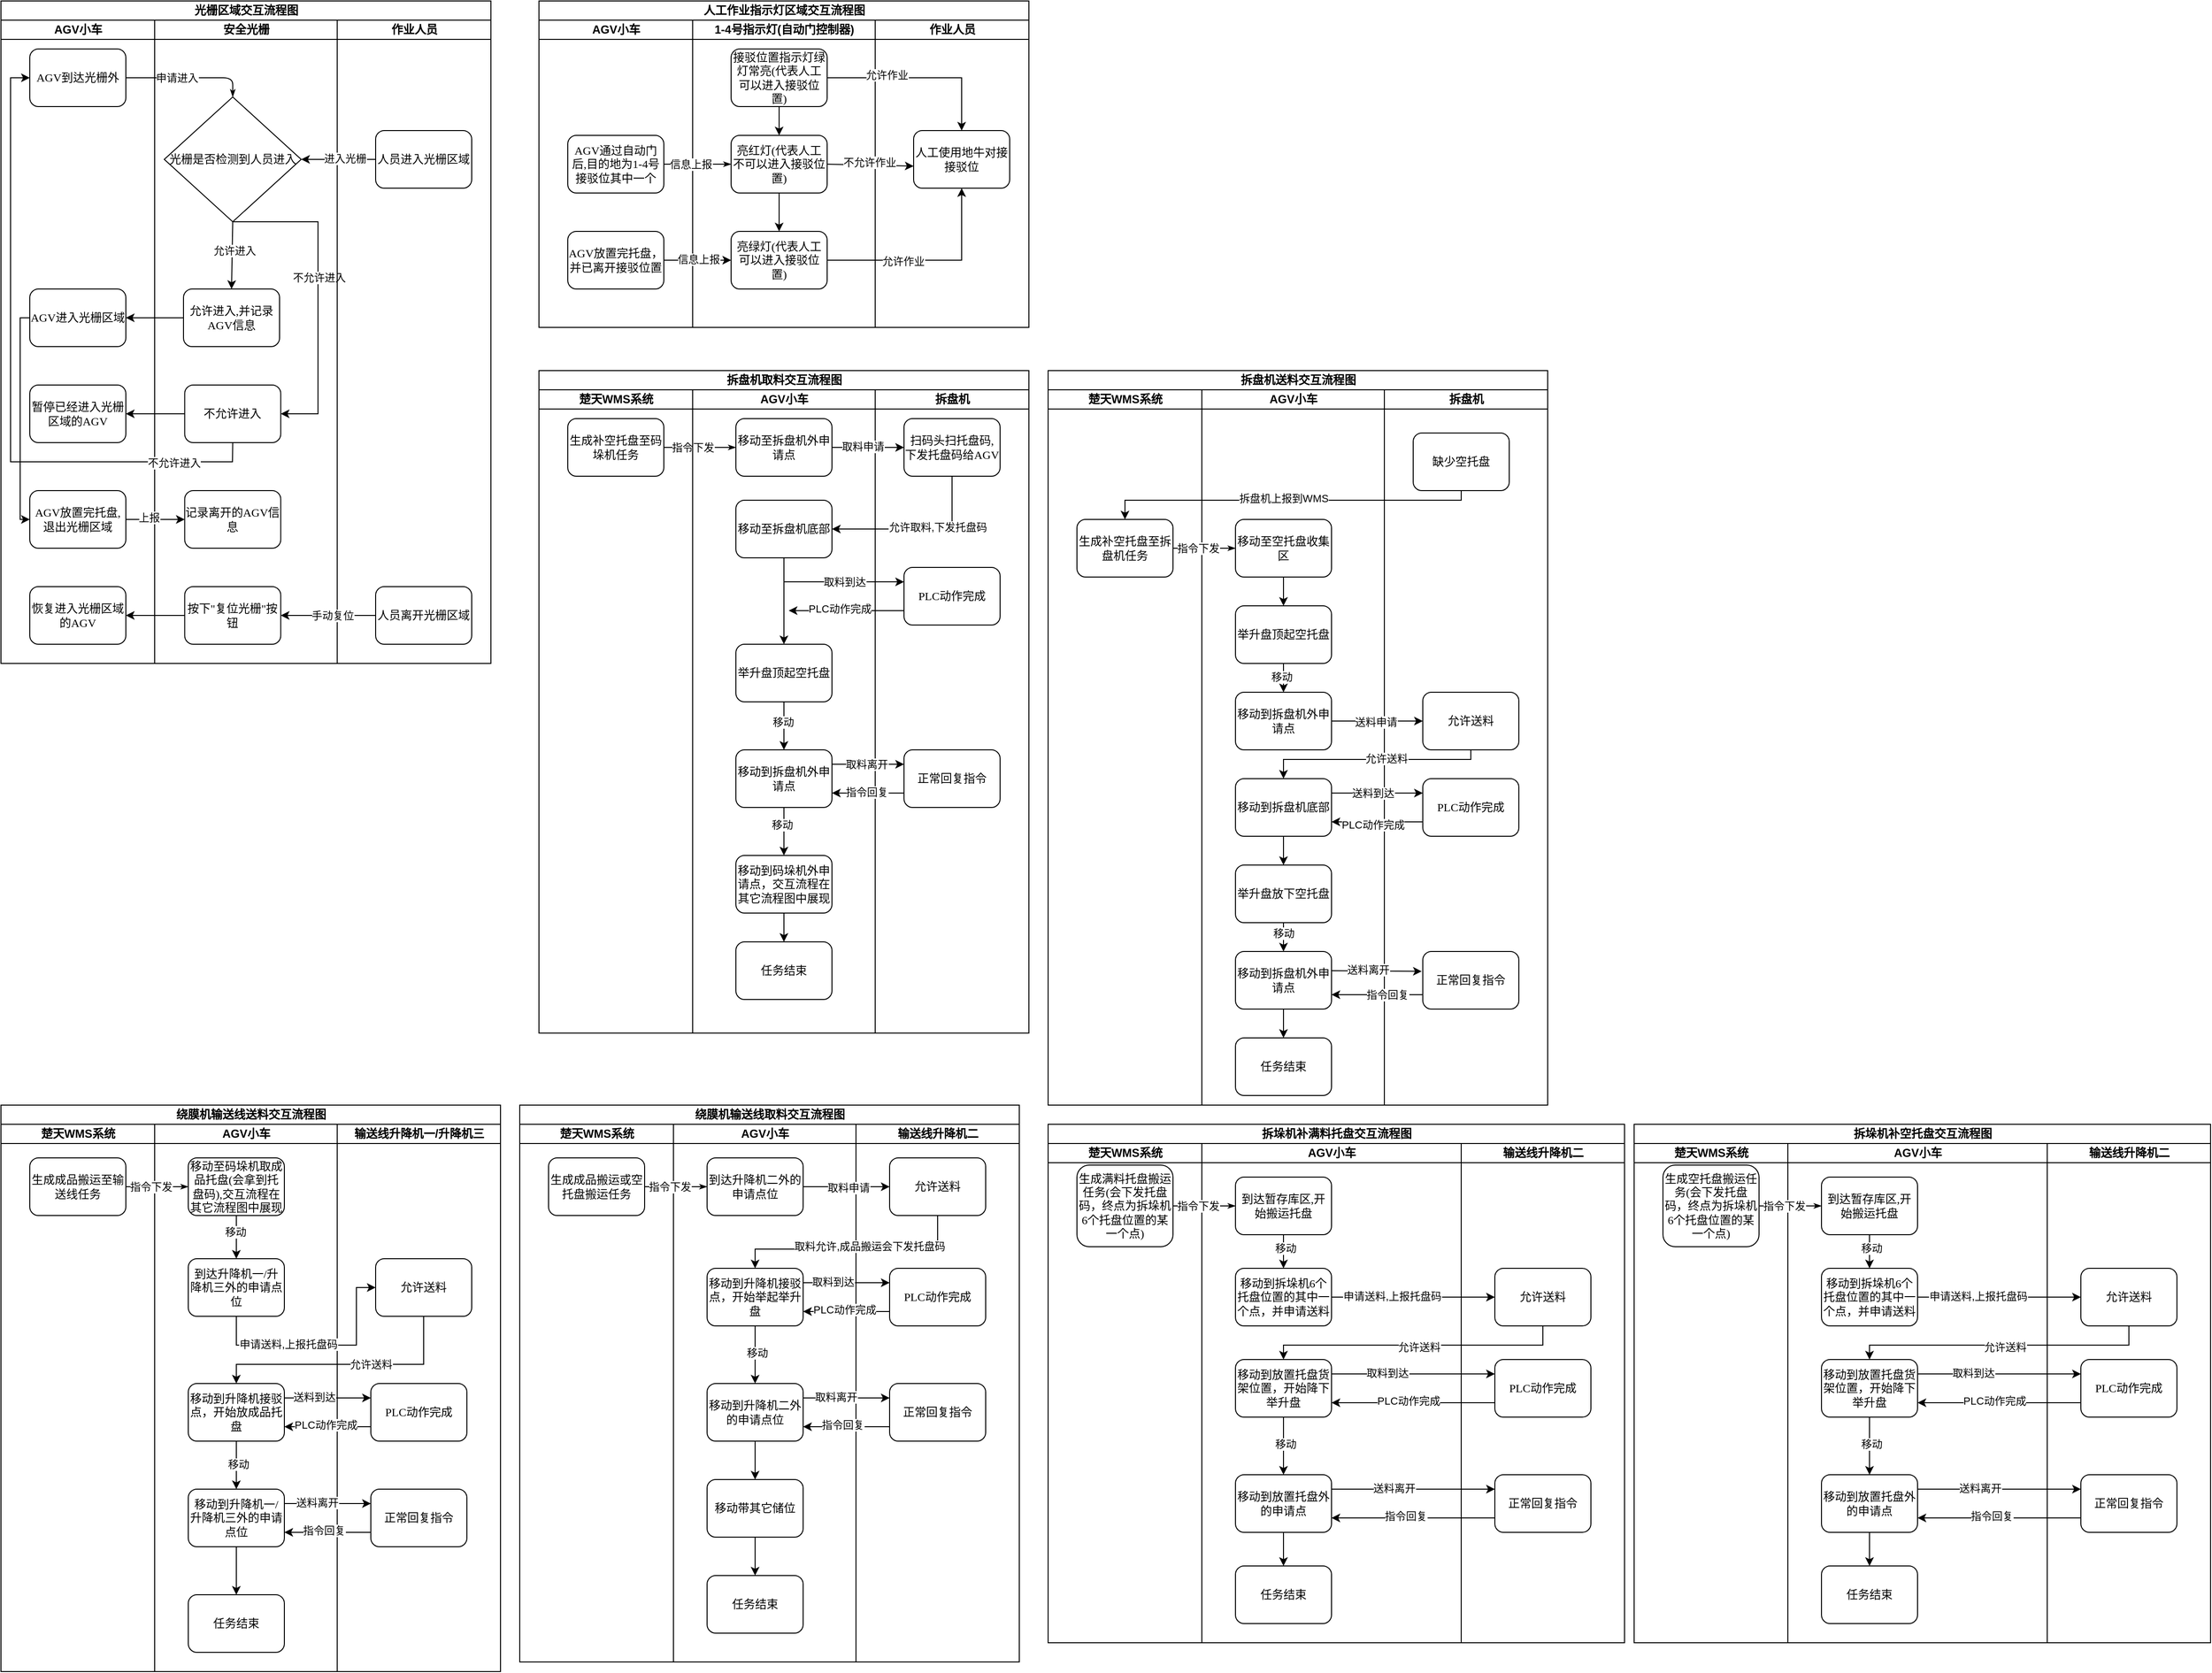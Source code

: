 <mxfile version="24.4.0" type="github">
  <diagram name="Page-1" id="74e2e168-ea6b-b213-b513-2b3c1d86103e">
    <mxGraphModel dx="1395" dy="630" grid="1" gridSize="10" guides="1" tooltips="1" connect="1" arrows="1" fold="1" page="1" pageScale="1" pageWidth="1100" pageHeight="850" background="none" math="0" shadow="0">
      <root>
        <mxCell id="0" />
        <mxCell id="1" parent="0" />
        <mxCell id="77e6c97f196da883-1" value="&lt;font style=&quot;font-size: 12px;&quot;&gt;光栅区域交互流程图&lt;/font&gt;" style="swimlane;html=1;childLayout=stackLayout;startSize=20;rounded=0;shadow=0;labelBackgroundColor=none;strokeWidth=1;fontFamily=Verdana;fontSize=8;align=center;" parent="1" vertex="1">
          <mxGeometry x="70" y="40" width="510" height="690" as="geometry" />
        </mxCell>
        <mxCell id="77e6c97f196da883-2" value="AGV小车" style="swimlane;html=1;startSize=20;" parent="77e6c97f196da883-1" vertex="1">
          <mxGeometry y="20" width="160" height="670" as="geometry" />
        </mxCell>
        <mxCell id="77e6c97f196da883-8" value="&lt;font style=&quot;font-size: 12px;&quot;&gt;AGV到达光栅外&lt;/font&gt;" style="rounded=1;whiteSpace=wrap;html=1;shadow=0;labelBackgroundColor=none;strokeWidth=1;fontFamily=Verdana;fontSize=8;align=center;" parent="77e6c97f196da883-2" vertex="1">
          <mxGeometry x="30" y="30" width="100" height="60" as="geometry" />
        </mxCell>
        <mxCell id="K3s2tJgjkljsCshVZRKE-3" value="&lt;font style=&quot;font-size: 12px;&quot;&gt;AGV进入光栅区域&lt;/font&gt;" style="rounded=1;whiteSpace=wrap;html=1;shadow=0;labelBackgroundColor=none;strokeWidth=1;fontFamily=Verdana;fontSize=8;align=center;" parent="77e6c97f196da883-2" vertex="1">
          <mxGeometry x="30" y="280" width="100" height="60" as="geometry" />
        </mxCell>
        <mxCell id="K3s2tJgjkljsCshVZRKE-15" value="&lt;span style=&quot;font-size: 12px;&quot;&gt;暂停已经进入光栅区域的AGV&lt;/span&gt;" style="rounded=1;whiteSpace=wrap;html=1;shadow=0;labelBackgroundColor=none;strokeWidth=1;fontFamily=Verdana;fontSize=8;align=center;" parent="77e6c97f196da883-2" vertex="1">
          <mxGeometry x="30" y="380" width="100" height="60" as="geometry" />
        </mxCell>
        <mxCell id="K3s2tJgjkljsCshVZRKE-19" value="&lt;font style=&quot;font-size: 12px;&quot;&gt;AGV放置完托盘,退出光栅区域&lt;/font&gt;" style="rounded=1;whiteSpace=wrap;html=1;shadow=0;labelBackgroundColor=none;strokeWidth=1;fontFamily=Verdana;fontSize=8;align=center;" parent="77e6c97f196da883-2" vertex="1">
          <mxGeometry x="30" y="490" width="100" height="60" as="geometry" />
        </mxCell>
        <mxCell id="K3s2tJgjkljsCshVZRKE-20" value="" style="endArrow=classic;html=1;rounded=0;exitX=0;exitY=0.5;exitDx=0;exitDy=0;entryX=0;entryY=0.5;entryDx=0;entryDy=0;" parent="77e6c97f196da883-2" source="K3s2tJgjkljsCshVZRKE-3" target="K3s2tJgjkljsCshVZRKE-19" edge="1">
          <mxGeometry width="50" height="50" relative="1" as="geometry">
            <mxPoint x="270" y="540" as="sourcePoint" />
            <mxPoint x="320" y="490" as="targetPoint" />
            <Array as="points">
              <mxPoint x="20" y="310" />
              <mxPoint x="20" y="360" />
              <mxPoint x="20" y="470" />
              <mxPoint x="20" y="520" />
            </Array>
          </mxGeometry>
        </mxCell>
        <mxCell id="K3s2tJgjkljsCshVZRKE-28" value="&lt;span style=&quot;font-size: 12px;&quot;&gt;恢复进入光栅区域的AGV&lt;/span&gt;" style="rounded=1;whiteSpace=wrap;html=1;shadow=0;labelBackgroundColor=none;strokeWidth=1;fontFamily=Verdana;fontSize=8;align=center;" parent="77e6c97f196da883-2" vertex="1">
          <mxGeometry x="30" y="590" width="100" height="60" as="geometry" />
        </mxCell>
        <mxCell id="77e6c97f196da883-26" style="edgeStyle=orthogonalEdgeStyle;rounded=1;html=1;labelBackgroundColor=none;startArrow=none;startFill=0;startSize=5;endArrow=classicThin;endFill=1;endSize=5;jettySize=auto;orthogonalLoop=1;strokeWidth=1;fontFamily=Verdana;fontSize=8;entryX=0.5;entryY=0;entryDx=0;entryDy=0;" parent="77e6c97f196da883-1" source="77e6c97f196da883-8" target="K3s2tJgjkljsCshVZRKE-2" edge="1">
          <mxGeometry relative="1" as="geometry">
            <mxPoint x="200" y="100" as="targetPoint" />
          </mxGeometry>
        </mxCell>
        <mxCell id="K3s2tJgjkljsCshVZRKE-1" value="申请进入" style="edgeLabel;html=1;align=center;verticalAlign=middle;resizable=0;points=[];" parent="77e6c97f196da883-26" vertex="1" connectable="0">
          <mxGeometry x="-0.2" relative="1" as="geometry">
            <mxPoint as="offset" />
          </mxGeometry>
        </mxCell>
        <mxCell id="77e6c97f196da883-3" value="安全光栅" style="swimlane;html=1;startSize=20;" parent="77e6c97f196da883-1" vertex="1">
          <mxGeometry x="160" y="20" width="190" height="670" as="geometry" />
        </mxCell>
        <mxCell id="K3s2tJgjkljsCshVZRKE-2" value="&lt;font style=&quot;font-size: 12px;&quot;&gt;光栅是否检测到人员进入&lt;/font&gt;" style="rhombus;whiteSpace=wrap;html=1;rounded=0;shadow=0;labelBackgroundColor=none;strokeWidth=1;fontFamily=Verdana;fontSize=8;align=center;" parent="77e6c97f196da883-3" vertex="1">
          <mxGeometry x="10" y="80" width="142.5" height="130" as="geometry" />
        </mxCell>
        <mxCell id="K3s2tJgjkljsCshVZRKE-5" value="&lt;font style=&quot;font-size: 12px;&quot;&gt;允许进入,并记录AGV信息&lt;/font&gt;" style="rounded=1;whiteSpace=wrap;html=1;shadow=0;labelBackgroundColor=none;strokeWidth=1;fontFamily=Verdana;fontSize=8;align=center;" parent="77e6c97f196da883-3" vertex="1">
          <mxGeometry x="30" y="280" width="100" height="60" as="geometry" />
        </mxCell>
        <mxCell id="K3s2tJgjkljsCshVZRKE-6" value="" style="endArrow=classic;html=1;rounded=0;exitX=0.5;exitY=1;exitDx=0;exitDy=0;entryX=0.5;entryY=0;entryDx=0;entryDy=0;" parent="77e6c97f196da883-3" source="K3s2tJgjkljsCshVZRKE-2" target="K3s2tJgjkljsCshVZRKE-5" edge="1">
          <mxGeometry width="50" height="50" relative="1" as="geometry">
            <mxPoint x="200" y="220" as="sourcePoint" />
            <mxPoint x="250" y="170" as="targetPoint" />
          </mxGeometry>
        </mxCell>
        <mxCell id="K3s2tJgjkljsCshVZRKE-8" value="允许进入" style="edgeLabel;html=1;align=center;verticalAlign=middle;resizable=0;points=[];" parent="K3s2tJgjkljsCshVZRKE-6" vertex="1" connectable="0">
          <mxGeometry x="-0.144" y="2" relative="1" as="geometry">
            <mxPoint as="offset" />
          </mxGeometry>
        </mxCell>
        <mxCell id="K3s2tJgjkljsCshVZRKE-10" value="&lt;font style=&quot;font-size: 12px;&quot;&gt;不允许进入&lt;/font&gt;" style="rounded=1;whiteSpace=wrap;html=1;shadow=0;labelBackgroundColor=none;strokeWidth=1;fontFamily=Verdana;fontSize=8;align=center;" parent="77e6c97f196da883-3" vertex="1">
          <mxGeometry x="31.25" y="380" width="100" height="60" as="geometry" />
        </mxCell>
        <mxCell id="K3s2tJgjkljsCshVZRKE-11" value="" style="endArrow=classic;html=1;rounded=0;exitX=0.5;exitY=1;exitDx=0;exitDy=0;entryX=1;entryY=0.5;entryDx=0;entryDy=0;" parent="77e6c97f196da883-3" source="K3s2tJgjkljsCshVZRKE-2" target="K3s2tJgjkljsCshVZRKE-10" edge="1">
          <mxGeometry width="50" height="50" relative="1" as="geometry">
            <mxPoint x="320" y="190" as="sourcePoint" />
            <mxPoint x="370" y="140" as="targetPoint" />
            <Array as="points">
              <mxPoint x="170" y="210" />
              <mxPoint x="170" y="410" />
              <mxPoint x="153" y="410" />
            </Array>
          </mxGeometry>
        </mxCell>
        <mxCell id="K3s2tJgjkljsCshVZRKE-12" value="不允许进入" style="edgeLabel;html=1;align=center;verticalAlign=middle;resizable=0;points=[];" parent="K3s2tJgjkljsCshVZRKE-11" vertex="1" connectable="0">
          <mxGeometry x="-0.107" y="1" relative="1" as="geometry">
            <mxPoint as="offset" />
          </mxGeometry>
        </mxCell>
        <mxCell id="77e6c97f196da883-14" value="&lt;font style=&quot;font-size: 12px;&quot;&gt;记录离开的AGV信息&lt;/font&gt;" style="rounded=1;whiteSpace=wrap;html=1;shadow=0;labelBackgroundColor=none;strokeWidth=1;fontFamily=Verdana;fontSize=8;align=center;" parent="77e6c97f196da883-3" vertex="1">
          <mxGeometry x="31.25" y="490" width="100" height="60" as="geometry" />
        </mxCell>
        <mxCell id="K3s2tJgjkljsCshVZRKE-25" value="&lt;font style=&quot;font-size: 12px;&quot;&gt;按下&quot;复位光栅&quot;按钮&lt;/font&gt;" style="rounded=1;whiteSpace=wrap;html=1;shadow=0;labelBackgroundColor=none;strokeWidth=1;fontFamily=Verdana;fontSize=8;align=center;" parent="77e6c97f196da883-3" vertex="1">
          <mxGeometry x="31.25" y="590" width="100" height="60" as="geometry" />
        </mxCell>
        <mxCell id="77e6c97f196da883-4" value="作业人员" style="swimlane;html=1;startSize=20;" parent="77e6c97f196da883-1" vertex="1">
          <mxGeometry x="350" y="20" width="160" height="670" as="geometry" />
        </mxCell>
        <mxCell id="77e6c97f196da883-12" value="&lt;font style=&quot;font-size: 12px;&quot;&gt;人员进入光栅区域&lt;/font&gt;" style="rounded=1;whiteSpace=wrap;html=1;shadow=0;labelBackgroundColor=none;strokeWidth=1;fontFamily=Verdana;fontSize=8;align=center;" parent="77e6c97f196da883-4" vertex="1">
          <mxGeometry x="40" y="115" width="100" height="60" as="geometry" />
        </mxCell>
        <mxCell id="K3s2tJgjkljsCshVZRKE-24" value="&lt;font style=&quot;font-size: 12px;&quot;&gt;人员离开光栅区域&lt;/font&gt;" style="rounded=1;whiteSpace=wrap;html=1;shadow=0;labelBackgroundColor=none;strokeWidth=1;fontFamily=Verdana;fontSize=8;align=center;" parent="77e6c97f196da883-4" vertex="1">
          <mxGeometry x="40" y="590" width="100" height="60" as="geometry" />
        </mxCell>
        <mxCell id="K3s2tJgjkljsCshVZRKE-7" value="" style="endArrow=classic;html=1;rounded=0;exitX=0;exitY=0.5;exitDx=0;exitDy=0;" parent="77e6c97f196da883-1" source="K3s2tJgjkljsCshVZRKE-5" target="K3s2tJgjkljsCshVZRKE-3" edge="1">
          <mxGeometry width="50" height="50" relative="1" as="geometry">
            <mxPoint x="240" y="440" as="sourcePoint" />
            <mxPoint x="290" y="390" as="targetPoint" />
          </mxGeometry>
        </mxCell>
        <mxCell id="K3s2tJgjkljsCshVZRKE-13" value="" style="endArrow=classic;html=1;rounded=0;exitX=0;exitY=0.5;exitDx=0;exitDy=0;entryX=1;entryY=0.5;entryDx=0;entryDy=0;" parent="77e6c97f196da883-1" source="77e6c97f196da883-12" target="K3s2tJgjkljsCshVZRKE-2" edge="1">
          <mxGeometry width="50" height="50" relative="1" as="geometry">
            <mxPoint x="440" y="260" as="sourcePoint" />
            <mxPoint x="360" y="170" as="targetPoint" />
          </mxGeometry>
        </mxCell>
        <mxCell id="K3s2tJgjkljsCshVZRKE-14" value="进入光栅" style="edgeLabel;html=1;align=center;verticalAlign=middle;resizable=0;points=[];" parent="K3s2tJgjkljsCshVZRKE-13" vertex="1" connectable="0">
          <mxGeometry x="-0.174" y="-1" relative="1" as="geometry">
            <mxPoint as="offset" />
          </mxGeometry>
        </mxCell>
        <mxCell id="K3s2tJgjkljsCshVZRKE-16" value="" style="endArrow=classic;html=1;rounded=0;exitX=0;exitY=0.5;exitDx=0;exitDy=0;entryX=1;entryY=0.5;entryDx=0;entryDy=0;" parent="77e6c97f196da883-1" source="K3s2tJgjkljsCshVZRKE-10" target="K3s2tJgjkljsCshVZRKE-15" edge="1">
          <mxGeometry width="50" height="50" relative="1" as="geometry">
            <mxPoint x="250" y="520" as="sourcePoint" />
            <mxPoint x="300" y="470" as="targetPoint" />
          </mxGeometry>
        </mxCell>
        <mxCell id="K3s2tJgjkljsCshVZRKE-17" value="" style="endArrow=classic;html=1;rounded=0;exitX=0.5;exitY=1;exitDx=0;exitDy=0;entryX=0;entryY=0.5;entryDx=0;entryDy=0;" parent="77e6c97f196da883-1" source="K3s2tJgjkljsCshVZRKE-10" target="77e6c97f196da883-8" edge="1">
          <mxGeometry width="50" height="50" relative="1" as="geometry">
            <mxPoint x="260" y="510" as="sourcePoint" />
            <mxPoint x="310" y="460" as="targetPoint" />
            <Array as="points">
              <mxPoint x="241" y="480" />
              <mxPoint x="10" y="480" />
              <mxPoint x="10" y="80" />
            </Array>
          </mxGeometry>
        </mxCell>
        <mxCell id="K3s2tJgjkljsCshVZRKE-18" value="不允许进入" style="edgeLabel;html=1;align=center;verticalAlign=middle;resizable=0;points=[];" parent="K3s2tJgjkljsCshVZRKE-17" vertex="1" connectable="0">
          <mxGeometry x="-0.759" y="1" relative="1" as="geometry">
            <mxPoint as="offset" />
          </mxGeometry>
        </mxCell>
        <mxCell id="K3s2tJgjkljsCshVZRKE-22" value="" style="endArrow=classic;html=1;rounded=0;exitX=1;exitY=0.5;exitDx=0;exitDy=0;entryX=0;entryY=0.5;entryDx=0;entryDy=0;" parent="77e6c97f196da883-1" source="K3s2tJgjkljsCshVZRKE-19" target="77e6c97f196da883-14" edge="1">
          <mxGeometry width="50" height="50" relative="1" as="geometry">
            <mxPoint x="210" y="630" as="sourcePoint" />
            <mxPoint x="260" y="580" as="targetPoint" />
          </mxGeometry>
        </mxCell>
        <mxCell id="K3s2tJgjkljsCshVZRKE-23" value="上报" style="edgeLabel;html=1;align=center;verticalAlign=middle;resizable=0;points=[];" parent="K3s2tJgjkljsCshVZRKE-22" vertex="1" connectable="0">
          <mxGeometry x="-0.213" y="2" relative="1" as="geometry">
            <mxPoint as="offset" />
          </mxGeometry>
        </mxCell>
        <mxCell id="K3s2tJgjkljsCshVZRKE-26" value="" style="endArrow=classic;html=1;rounded=0;exitX=0;exitY=0.5;exitDx=0;exitDy=0;entryX=1;entryY=0.5;entryDx=0;entryDy=0;" parent="77e6c97f196da883-1" source="K3s2tJgjkljsCshVZRKE-24" target="K3s2tJgjkljsCshVZRKE-25" edge="1">
          <mxGeometry width="50" height="50" relative="1" as="geometry">
            <mxPoint x="390" y="740" as="sourcePoint" />
            <mxPoint x="440" y="690" as="targetPoint" />
          </mxGeometry>
        </mxCell>
        <mxCell id="K3s2tJgjkljsCshVZRKE-27" value="手动复位" style="edgeLabel;html=1;align=center;verticalAlign=middle;resizable=0;points=[];" parent="K3s2tJgjkljsCshVZRKE-26" vertex="1" connectable="0">
          <mxGeometry x="-0.091" relative="1" as="geometry">
            <mxPoint as="offset" />
          </mxGeometry>
        </mxCell>
        <mxCell id="K3s2tJgjkljsCshVZRKE-29" value="" style="endArrow=classic;html=1;rounded=0;exitX=0;exitY=0.5;exitDx=0;exitDy=0;entryX=1;entryY=0.5;entryDx=0;entryDy=0;" parent="77e6c97f196da883-1" source="K3s2tJgjkljsCshVZRKE-25" target="K3s2tJgjkljsCshVZRKE-28" edge="1">
          <mxGeometry width="50" height="50" relative="1" as="geometry">
            <mxPoint x="220" y="720" as="sourcePoint" />
            <mxPoint x="270" y="670" as="targetPoint" />
          </mxGeometry>
        </mxCell>
        <mxCell id="K3s2tJgjkljsCshVZRKE-31" value="&lt;font style=&quot;font-size: 12px;&quot;&gt;人工作业指示灯区域交互流程图&lt;/font&gt;" style="swimlane;html=1;childLayout=stackLayout;startSize=20;rounded=0;shadow=0;labelBackgroundColor=none;strokeWidth=1;fontFamily=Verdana;fontSize=8;align=center;" parent="1" vertex="1">
          <mxGeometry x="630" y="40" width="510" height="340" as="geometry" />
        </mxCell>
        <mxCell id="K3s2tJgjkljsCshVZRKE-32" value="AGV小车" style="swimlane;html=1;startSize=20;" parent="K3s2tJgjkljsCshVZRKE-31" vertex="1">
          <mxGeometry y="20" width="160" height="320" as="geometry" />
        </mxCell>
        <mxCell id="K3s2tJgjkljsCshVZRKE-34" value="&lt;font style=&quot;font-size: 12px;&quot;&gt;AGV放置完托盘，并已离开接驳位置&lt;/font&gt;" style="rounded=1;whiteSpace=wrap;html=1;shadow=0;labelBackgroundColor=none;strokeWidth=1;fontFamily=Verdana;fontSize=8;align=center;" parent="K3s2tJgjkljsCshVZRKE-32" vertex="1">
          <mxGeometry x="30" y="220" width="100" height="60" as="geometry" />
        </mxCell>
        <mxCell id="K3s2tJgjkljsCshVZRKE-41" value="1-4号指示灯(自动门控制器)" style="swimlane;html=1;startSize=20;" parent="K3s2tJgjkljsCshVZRKE-31" vertex="1">
          <mxGeometry x="160" y="20" width="190" height="320" as="geometry" />
        </mxCell>
        <mxCell id="K3s2tJgjkljsCshVZRKE-65" value="&lt;span style=&quot;font-size: 12px;&quot;&gt;亮红灯(代表人工不可以进入接驳位置)&lt;/span&gt;" style="rounded=1;whiteSpace=wrap;html=1;shadow=0;labelBackgroundColor=none;strokeWidth=1;fontFamily=Verdana;fontSize=8;align=center;" parent="K3s2tJgjkljsCshVZRKE-41" vertex="1">
          <mxGeometry x="40" y="120" width="100" height="60" as="geometry" />
        </mxCell>
        <mxCell id="K3s2tJgjkljsCshVZRKE-33" value="&lt;font style=&quot;font-size: 12px;&quot;&gt;AGV通过自动门后,目的地为1-4号接驳位其中一个&lt;/font&gt;" style="rounded=1;whiteSpace=wrap;html=1;shadow=0;labelBackgroundColor=none;strokeWidth=1;fontFamily=Verdana;fontSize=8;align=center;" parent="K3s2tJgjkljsCshVZRKE-41" vertex="1">
          <mxGeometry x="-130" y="120" width="100" height="60" as="geometry" />
        </mxCell>
        <mxCell id="K3s2tJgjkljsCshVZRKE-39" style="edgeStyle=orthogonalEdgeStyle;rounded=1;html=1;labelBackgroundColor=none;startArrow=none;startFill=0;startSize=5;endArrow=classicThin;endFill=1;endSize=5;jettySize=auto;orthogonalLoop=1;strokeWidth=1;fontFamily=Verdana;fontSize=8;entryX=0;entryY=0.5;entryDx=0;entryDy=0;" parent="K3s2tJgjkljsCshVZRKE-41" source="K3s2tJgjkljsCshVZRKE-33" target="K3s2tJgjkljsCshVZRKE-65" edge="1">
          <mxGeometry relative="1" as="geometry">
            <mxPoint x="30" y="60" as="targetPoint" />
          </mxGeometry>
        </mxCell>
        <mxCell id="K3s2tJgjkljsCshVZRKE-40" value="信息上报" style="edgeLabel;html=1;align=center;verticalAlign=middle;resizable=0;points=[];" parent="K3s2tJgjkljsCshVZRKE-39" vertex="1" connectable="0">
          <mxGeometry x="-0.2" relative="1" as="geometry">
            <mxPoint as="offset" />
          </mxGeometry>
        </mxCell>
        <mxCell id="K3s2tJgjkljsCshVZRKE-66" value="&lt;font style=&quot;font-size: 12px;&quot;&gt;接驳位置指示灯绿灯常亮(代表人工可以进入接驳位置)&lt;/font&gt;" style="rounded=1;whiteSpace=wrap;html=1;shadow=0;labelBackgroundColor=none;strokeWidth=1;fontFamily=Verdana;fontSize=8;align=center;" parent="K3s2tJgjkljsCshVZRKE-41" vertex="1">
          <mxGeometry x="40" y="30" width="100" height="60" as="geometry" />
        </mxCell>
        <mxCell id="K3s2tJgjkljsCshVZRKE-67" value="" style="endArrow=classic;html=1;rounded=0;exitX=0.5;exitY=1;exitDx=0;exitDy=0;entryX=0.5;entryY=0;entryDx=0;entryDy=0;" parent="K3s2tJgjkljsCshVZRKE-41" source="K3s2tJgjkljsCshVZRKE-66" target="K3s2tJgjkljsCshVZRKE-65" edge="1">
          <mxGeometry width="50" height="50" relative="1" as="geometry">
            <mxPoint x="450" y="150" as="sourcePoint" />
            <mxPoint x="500" y="100" as="targetPoint" />
          </mxGeometry>
        </mxCell>
        <mxCell id="K3s2tJgjkljsCshVZRKE-68" value="&lt;span style=&quot;font-size: 12px;&quot;&gt;亮绿灯(代表人工可以进入接驳位置)&lt;/span&gt;" style="rounded=1;whiteSpace=wrap;html=1;shadow=0;labelBackgroundColor=none;strokeWidth=1;fontFamily=Verdana;fontSize=8;align=center;" parent="K3s2tJgjkljsCshVZRKE-41" vertex="1">
          <mxGeometry x="40" y="220" width="100" height="60" as="geometry" />
        </mxCell>
        <mxCell id="K3s2tJgjkljsCshVZRKE-71" value="" style="endArrow=classic;html=1;rounded=0;exitX=0.5;exitY=1;exitDx=0;exitDy=0;" parent="K3s2tJgjkljsCshVZRKE-41" source="K3s2tJgjkljsCshVZRKE-65" target="K3s2tJgjkljsCshVZRKE-68" edge="1">
          <mxGeometry width="50" height="50" relative="1" as="geometry">
            <mxPoint x="260" y="260" as="sourcePoint" />
            <mxPoint x="310" y="210" as="targetPoint" />
          </mxGeometry>
        </mxCell>
        <mxCell id="K3s2tJgjkljsCshVZRKE-51" value="作业人员" style="swimlane;html=1;startSize=20;" parent="K3s2tJgjkljsCshVZRKE-31" vertex="1">
          <mxGeometry x="350" y="20" width="160" height="320" as="geometry" />
        </mxCell>
        <mxCell id="K3s2tJgjkljsCshVZRKE-52" value="&lt;font style=&quot;font-size: 12px;&quot;&gt;人工使用地牛对接接驳位&lt;/font&gt;" style="rounded=1;whiteSpace=wrap;html=1;shadow=0;labelBackgroundColor=none;strokeWidth=1;fontFamily=Verdana;fontSize=8;align=center;" parent="K3s2tJgjkljsCshVZRKE-51" vertex="1">
          <mxGeometry x="40" y="115" width="100" height="60" as="geometry" />
        </mxCell>
        <mxCell id="K3s2tJgjkljsCshVZRKE-69" value="" style="endArrow=classic;html=1;rounded=0;exitX=1;exitY=0.5;exitDx=0;exitDy=0;entryX=0;entryY=0.5;entryDx=0;entryDy=0;" parent="K3s2tJgjkljsCshVZRKE-31" source="K3s2tJgjkljsCshVZRKE-34" target="K3s2tJgjkljsCshVZRKE-68" edge="1">
          <mxGeometry width="50" height="50" relative="1" as="geometry">
            <mxPoint x="260" y="370" as="sourcePoint" />
            <mxPoint x="310" y="320" as="targetPoint" />
          </mxGeometry>
        </mxCell>
        <mxCell id="K3s2tJgjkljsCshVZRKE-70" value="信息上报" style="edgeLabel;html=1;align=center;verticalAlign=middle;resizable=0;points=[];" parent="K3s2tJgjkljsCshVZRKE-69" vertex="1" connectable="0">
          <mxGeometry x="0.029" y="1" relative="1" as="geometry">
            <mxPoint as="offset" />
          </mxGeometry>
        </mxCell>
        <mxCell id="K3s2tJgjkljsCshVZRKE-72" value="" style="endArrow=classic;html=1;rounded=0;exitX=1;exitY=0.5;exitDx=0;exitDy=0;entryX=0.5;entryY=1;entryDx=0;entryDy=0;" parent="K3s2tJgjkljsCshVZRKE-31" source="K3s2tJgjkljsCshVZRKE-68" target="K3s2tJgjkljsCshVZRKE-52" edge="1">
          <mxGeometry width="50" height="50" relative="1" as="geometry">
            <mxPoint x="430" y="280" as="sourcePoint" />
            <mxPoint x="480" y="230" as="targetPoint" />
            <Array as="points">
              <mxPoint x="440" y="270" />
            </Array>
          </mxGeometry>
        </mxCell>
        <mxCell id="K3s2tJgjkljsCshVZRKE-75" value="允许作业" style="edgeLabel;html=1;align=center;verticalAlign=middle;resizable=0;points=[];" parent="K3s2tJgjkljsCshVZRKE-72" vertex="1" connectable="0">
          <mxGeometry x="-0.265" y="-1" relative="1" as="geometry">
            <mxPoint as="offset" />
          </mxGeometry>
        </mxCell>
        <mxCell id="K3s2tJgjkljsCshVZRKE-73" value="" style="endArrow=classic;html=1;rounded=0;exitX=1;exitY=0.5;exitDx=0;exitDy=0;entryX=0;entryY=0.617;entryDx=0;entryDy=0;entryPerimeter=0;" parent="K3s2tJgjkljsCshVZRKE-31" source="K3s2tJgjkljsCshVZRKE-65" target="K3s2tJgjkljsCshVZRKE-52" edge="1">
          <mxGeometry width="50" height="50" relative="1" as="geometry">
            <mxPoint x="580" y="180" as="sourcePoint" />
            <mxPoint x="630" y="130" as="targetPoint" />
          </mxGeometry>
        </mxCell>
        <mxCell id="K3s2tJgjkljsCshVZRKE-76" value="不允许作业" style="edgeLabel;html=1;align=center;verticalAlign=middle;resizable=0;points=[];" parent="K3s2tJgjkljsCshVZRKE-73" vertex="1" connectable="0">
          <mxGeometry x="-0.024" y="3" relative="1" as="geometry">
            <mxPoint as="offset" />
          </mxGeometry>
        </mxCell>
        <mxCell id="K3s2tJgjkljsCshVZRKE-74" value="" style="endArrow=classic;html=1;rounded=0;exitX=1;exitY=0.5;exitDx=0;exitDy=0;entryX=0.5;entryY=0;entryDx=0;entryDy=0;" parent="K3s2tJgjkljsCshVZRKE-31" source="K3s2tJgjkljsCshVZRKE-66" target="K3s2tJgjkljsCshVZRKE-52" edge="1">
          <mxGeometry width="50" height="50" relative="1" as="geometry">
            <mxPoint x="430" y="110" as="sourcePoint" />
            <mxPoint x="480" y="60" as="targetPoint" />
            <Array as="points">
              <mxPoint x="440" y="80" />
            </Array>
          </mxGeometry>
        </mxCell>
        <mxCell id="K3s2tJgjkljsCshVZRKE-77" value="允许作业" style="edgeLabel;html=1;align=center;verticalAlign=middle;resizable=0;points=[];" parent="K3s2tJgjkljsCshVZRKE-74" vertex="1" connectable="0">
          <mxGeometry x="-0.364" y="3" relative="1" as="geometry">
            <mxPoint as="offset" />
          </mxGeometry>
        </mxCell>
        <mxCell id="K3s2tJgjkljsCshVZRKE-78" value="&lt;font style=&quot;font-size: 12px;&quot;&gt;拆盘机取料交互流程图&lt;/font&gt;" style="swimlane;html=1;childLayout=stackLayout;startSize=20;rounded=0;shadow=0;labelBackgroundColor=none;strokeWidth=1;fontFamily=Verdana;fontSize=8;align=center;" parent="1" vertex="1">
          <mxGeometry x="630" y="425" width="510" height="690" as="geometry" />
        </mxCell>
        <mxCell id="K3s2tJgjkljsCshVZRKE-79" value="楚天WMS系统" style="swimlane;html=1;startSize=20;" parent="K3s2tJgjkljsCshVZRKE-78" vertex="1">
          <mxGeometry y="20" width="160" height="670" as="geometry" />
        </mxCell>
        <mxCell id="K3s2tJgjkljsCshVZRKE-80" value="&lt;font style=&quot;font-size: 12px;&quot;&gt;生成补空托盘至码垛机任务&lt;/font&gt;" style="rounded=1;whiteSpace=wrap;html=1;shadow=0;labelBackgroundColor=none;strokeWidth=1;fontFamily=Verdana;fontSize=8;align=center;" parent="K3s2tJgjkljsCshVZRKE-79" vertex="1">
          <mxGeometry x="30" y="30" width="100" height="60" as="geometry" />
        </mxCell>
        <mxCell id="K3s2tJgjkljsCshVZRKE-86" style="edgeStyle=orthogonalEdgeStyle;rounded=1;html=1;labelBackgroundColor=none;startArrow=none;startFill=0;startSize=5;endArrow=classicThin;endFill=1;endSize=5;jettySize=auto;orthogonalLoop=1;strokeWidth=1;fontFamily=Verdana;fontSize=8;entryX=0;entryY=0.5;entryDx=0;entryDy=0;" parent="K3s2tJgjkljsCshVZRKE-78" source="K3s2tJgjkljsCshVZRKE-80" target="K3s2tJgjkljsCshVZRKE-115" edge="1">
          <mxGeometry relative="1" as="geometry">
            <mxPoint x="210" y="80" as="targetPoint" />
          </mxGeometry>
        </mxCell>
        <mxCell id="K3s2tJgjkljsCshVZRKE-87" value="指令下发" style="edgeLabel;html=1;align=center;verticalAlign=middle;resizable=0;points=[];" parent="K3s2tJgjkljsCshVZRKE-86" vertex="1" connectable="0">
          <mxGeometry x="-0.2" relative="1" as="geometry">
            <mxPoint as="offset" />
          </mxGeometry>
        </mxCell>
        <mxCell id="K3s2tJgjkljsCshVZRKE-88" value="AGV小车" style="swimlane;html=1;startSize=20;" parent="K3s2tJgjkljsCshVZRKE-78" vertex="1">
          <mxGeometry x="160" y="20" width="190" height="670" as="geometry" />
        </mxCell>
        <mxCell id="K3s2tJgjkljsCshVZRKE-115" value="&lt;font style=&quot;font-size: 12px;&quot;&gt;移动至拆盘机外申请点&lt;/font&gt;" style="rounded=1;whiteSpace=wrap;html=1;shadow=0;labelBackgroundColor=none;strokeWidth=1;fontFamily=Verdana;fontSize=8;align=center;" parent="K3s2tJgjkljsCshVZRKE-88" vertex="1">
          <mxGeometry x="45" y="30" width="100" height="60" as="geometry" />
        </mxCell>
        <mxCell id="K3s2tJgjkljsCshVZRKE-120" value="&lt;font style=&quot;font-size: 12px;&quot;&gt;移动至拆盘机底部&lt;/font&gt;" style="rounded=1;whiteSpace=wrap;html=1;shadow=0;labelBackgroundColor=none;strokeWidth=1;fontFamily=Verdana;fontSize=8;align=center;" parent="K3s2tJgjkljsCshVZRKE-88" vertex="1">
          <mxGeometry x="45" y="115" width="100" height="60" as="geometry" />
        </mxCell>
        <mxCell id="K3s2tJgjkljsCshVZRKE-123" value="&lt;span style=&quot;font-size: 12px;&quot;&gt;举升盘顶起空托盘&lt;/span&gt;" style="rounded=1;whiteSpace=wrap;html=1;shadow=0;labelBackgroundColor=none;strokeWidth=1;fontFamily=Verdana;fontSize=8;align=center;" parent="K3s2tJgjkljsCshVZRKE-88" vertex="1">
          <mxGeometry x="45" y="265" width="100" height="60" as="geometry" />
        </mxCell>
        <mxCell id="K3s2tJgjkljsCshVZRKE-126" value="" style="endArrow=classic;html=1;rounded=0;exitX=0.5;exitY=1;exitDx=0;exitDy=0;entryX=0.5;entryY=0;entryDx=0;entryDy=0;" parent="K3s2tJgjkljsCshVZRKE-88" source="K3s2tJgjkljsCshVZRKE-120" target="K3s2tJgjkljsCshVZRKE-123" edge="1">
          <mxGeometry width="50" height="50" relative="1" as="geometry">
            <mxPoint x="170" y="235" as="sourcePoint" />
            <mxPoint x="220" y="185" as="targetPoint" />
          </mxGeometry>
        </mxCell>
        <mxCell id="K3s2tJgjkljsCshVZRKE-130" value="&lt;span style=&quot;font-size: 12px;&quot;&gt;移动到拆盘机外申请点&lt;/span&gt;" style="rounded=1;whiteSpace=wrap;html=1;shadow=0;labelBackgroundColor=none;strokeWidth=1;fontFamily=Verdana;fontSize=8;align=center;" parent="K3s2tJgjkljsCshVZRKE-88" vertex="1">
          <mxGeometry x="45" y="375" width="100" height="60" as="geometry" />
        </mxCell>
        <mxCell id="K3s2tJgjkljsCshVZRKE-131" value="" style="endArrow=classic;html=1;rounded=0;exitX=0.5;exitY=1;exitDx=0;exitDy=0;" parent="K3s2tJgjkljsCshVZRKE-88" source="K3s2tJgjkljsCshVZRKE-123" target="K3s2tJgjkljsCshVZRKE-130" edge="1">
          <mxGeometry width="50" height="50" relative="1" as="geometry">
            <mxPoint x="170" y="365" as="sourcePoint" />
            <mxPoint x="220" y="315" as="targetPoint" />
          </mxGeometry>
        </mxCell>
        <mxCell id="K3s2tJgjkljsCshVZRKE-132" value="移动" style="edgeLabel;html=1;align=center;verticalAlign=middle;resizable=0;points=[];" parent="K3s2tJgjkljsCshVZRKE-131" vertex="1" connectable="0">
          <mxGeometry x="-0.189" y="-1" relative="1" as="geometry">
            <mxPoint as="offset" />
          </mxGeometry>
        </mxCell>
        <mxCell id="K3s2tJgjkljsCshVZRKE-138" value="&lt;span style=&quot;font-size: 12px;&quot;&gt;移动到码垛机外申请点，交互流程在其它流程图中展现&lt;/span&gt;" style="rounded=1;whiteSpace=wrap;html=1;shadow=0;labelBackgroundColor=none;strokeWidth=1;fontFamily=Verdana;fontSize=8;align=center;" parent="K3s2tJgjkljsCshVZRKE-88" vertex="1">
          <mxGeometry x="45" y="485" width="100" height="60" as="geometry" />
        </mxCell>
        <mxCell id="K3s2tJgjkljsCshVZRKE-142" value="" style="endArrow=classic;html=1;rounded=0;exitX=0.5;exitY=1;exitDx=0;exitDy=0;" parent="K3s2tJgjkljsCshVZRKE-88" source="K3s2tJgjkljsCshVZRKE-130" target="K3s2tJgjkljsCshVZRKE-138" edge="1">
          <mxGeometry width="50" height="50" relative="1" as="geometry">
            <mxPoint x="220" y="485" as="sourcePoint" />
            <mxPoint x="270" y="435" as="targetPoint" />
          </mxGeometry>
        </mxCell>
        <mxCell id="K3s2tJgjkljsCshVZRKE-143" value="移动" style="edgeLabel;html=1;align=center;verticalAlign=middle;resizable=0;points=[];" parent="K3s2tJgjkljsCshVZRKE-142" vertex="1" connectable="0">
          <mxGeometry x="-0.285" y="-2" relative="1" as="geometry">
            <mxPoint as="offset" />
          </mxGeometry>
        </mxCell>
        <mxCell id="K3s2tJgjkljsCshVZRKE-144" value="&lt;span style=&quot;font-size: 12px;&quot;&gt;任务结束&lt;/span&gt;" style="rounded=1;whiteSpace=wrap;html=1;shadow=0;labelBackgroundColor=none;strokeWidth=1;fontFamily=Verdana;fontSize=8;align=center;" parent="K3s2tJgjkljsCshVZRKE-88" vertex="1">
          <mxGeometry x="45" y="575" width="100" height="60" as="geometry" />
        </mxCell>
        <mxCell id="K3s2tJgjkljsCshVZRKE-145" value="" style="endArrow=classic;html=1;rounded=0;exitX=0.5;exitY=1;exitDx=0;exitDy=0;" parent="K3s2tJgjkljsCshVZRKE-88" source="K3s2tJgjkljsCshVZRKE-138" target="K3s2tJgjkljsCshVZRKE-144" edge="1">
          <mxGeometry width="50" height="50" relative="1" as="geometry">
            <mxPoint x="220" y="575" as="sourcePoint" />
            <mxPoint x="270" y="525" as="targetPoint" />
          </mxGeometry>
        </mxCell>
        <mxCell id="K3s2tJgjkljsCshVZRKE-98" value="拆盘机" style="swimlane;html=1;startSize=20;" parent="K3s2tJgjkljsCshVZRKE-78" vertex="1">
          <mxGeometry x="350" y="20" width="160" height="670" as="geometry" />
        </mxCell>
        <mxCell id="K3s2tJgjkljsCshVZRKE-117" value="&lt;font style=&quot;font-size: 12px;&quot;&gt;扫码头扫托盘码,下发托盘码给AGV&lt;/font&gt;" style="rounded=1;whiteSpace=wrap;html=1;shadow=0;labelBackgroundColor=none;strokeWidth=1;fontFamily=Verdana;fontSize=8;align=center;" parent="K3s2tJgjkljsCshVZRKE-98" vertex="1">
          <mxGeometry x="30" y="30" width="100" height="60" as="geometry" />
        </mxCell>
        <mxCell id="K3s2tJgjkljsCshVZRKE-125" value="&lt;span style=&quot;font-size: 12px;&quot;&gt;PLC动作完成&lt;/span&gt;" style="rounded=1;whiteSpace=wrap;html=1;shadow=0;labelBackgroundColor=none;strokeWidth=1;fontFamily=Verdana;fontSize=8;align=center;" parent="K3s2tJgjkljsCshVZRKE-98" vertex="1">
          <mxGeometry x="30" y="185" width="100" height="60" as="geometry" />
        </mxCell>
        <mxCell id="K3s2tJgjkljsCshVZRKE-127" value="" style="endArrow=classic;html=1;rounded=0;exitX=0;exitY=0.75;exitDx=0;exitDy=0;" parent="K3s2tJgjkljsCshVZRKE-98" source="K3s2tJgjkljsCshVZRKE-125" edge="1">
          <mxGeometry width="50" height="50" relative="1" as="geometry">
            <mxPoint x="20" y="305" as="sourcePoint" />
            <mxPoint x="-90" y="230" as="targetPoint" />
          </mxGeometry>
        </mxCell>
        <mxCell id="K3s2tJgjkljsCshVZRKE-129" value="PLC动作完成" style="edgeLabel;html=1;align=center;verticalAlign=middle;resizable=0;points=[];" parent="K3s2tJgjkljsCshVZRKE-127" vertex="1" connectable="0">
          <mxGeometry x="0.114" y="-2" relative="1" as="geometry">
            <mxPoint as="offset" />
          </mxGeometry>
        </mxCell>
        <mxCell id="K3s2tJgjkljsCshVZRKE-133" value="&lt;span style=&quot;font-size: 12px;&quot;&gt;正常回复指令&lt;/span&gt;" style="rounded=1;whiteSpace=wrap;html=1;shadow=0;labelBackgroundColor=none;strokeWidth=1;fontFamily=Verdana;fontSize=8;align=center;" parent="K3s2tJgjkljsCshVZRKE-98" vertex="1">
          <mxGeometry x="30" y="375" width="100" height="60" as="geometry" />
        </mxCell>
        <mxCell id="K3s2tJgjkljsCshVZRKE-118" value="" style="endArrow=classic;html=1;rounded=0;exitX=1;exitY=0.5;exitDx=0;exitDy=0;entryX=0;entryY=0.5;entryDx=0;entryDy=0;" parent="K3s2tJgjkljsCshVZRKE-78" source="K3s2tJgjkljsCshVZRKE-115" target="K3s2tJgjkljsCshVZRKE-117" edge="1">
          <mxGeometry width="50" height="50" relative="1" as="geometry">
            <mxPoint x="320" y="215" as="sourcePoint" />
            <mxPoint x="370" y="165" as="targetPoint" />
          </mxGeometry>
        </mxCell>
        <mxCell id="K3s2tJgjkljsCshVZRKE-119" value="取料申请" style="edgeLabel;html=1;align=center;verticalAlign=middle;resizable=0;points=[];" parent="K3s2tJgjkljsCshVZRKE-118" vertex="1" connectable="0">
          <mxGeometry x="-0.147" y="1" relative="1" as="geometry">
            <mxPoint as="offset" />
          </mxGeometry>
        </mxCell>
        <mxCell id="K3s2tJgjkljsCshVZRKE-121" value="" style="endArrow=classic;html=1;rounded=0;exitX=0.5;exitY=1;exitDx=0;exitDy=0;entryX=1;entryY=0.5;entryDx=0;entryDy=0;" parent="K3s2tJgjkljsCshVZRKE-78" source="K3s2tJgjkljsCshVZRKE-117" target="K3s2tJgjkljsCshVZRKE-120" edge="1">
          <mxGeometry width="50" height="50" relative="1" as="geometry">
            <mxPoint x="450" y="195" as="sourcePoint" />
            <mxPoint x="500" y="145" as="targetPoint" />
            <Array as="points">
              <mxPoint x="430" y="165" />
            </Array>
          </mxGeometry>
        </mxCell>
        <mxCell id="K3s2tJgjkljsCshVZRKE-122" value="允许取料,下发托盘码" style="edgeLabel;html=1;align=center;verticalAlign=middle;resizable=0;points=[];" parent="K3s2tJgjkljsCshVZRKE-121" vertex="1" connectable="0">
          <mxGeometry x="-0.222" y="-2" relative="1" as="geometry">
            <mxPoint as="offset" />
          </mxGeometry>
        </mxCell>
        <mxCell id="K3s2tJgjkljsCshVZRKE-124" value="" style="endArrow=classic;html=1;rounded=0;exitX=0.5;exitY=1;exitDx=0;exitDy=0;entryX=0;entryY=0.25;entryDx=0;entryDy=0;" parent="K3s2tJgjkljsCshVZRKE-78" source="K3s2tJgjkljsCshVZRKE-120" target="K3s2tJgjkljsCshVZRKE-125" edge="1">
          <mxGeometry width="50" height="50" relative="1" as="geometry">
            <mxPoint x="-90" y="375" as="sourcePoint" />
            <mxPoint x="320" y="245" as="targetPoint" />
            <Array as="points">
              <mxPoint x="255" y="220" />
            </Array>
          </mxGeometry>
        </mxCell>
        <mxCell id="K3s2tJgjkljsCshVZRKE-128" value="取料到达" style="edgeLabel;html=1;align=center;verticalAlign=middle;resizable=0;points=[];" parent="K3s2tJgjkljsCshVZRKE-124" vertex="1" connectable="0">
          <mxGeometry x="0.173" relative="1" as="geometry">
            <mxPoint as="offset" />
          </mxGeometry>
        </mxCell>
        <mxCell id="K3s2tJgjkljsCshVZRKE-134" value="" style="endArrow=classic;html=1;rounded=0;exitX=1;exitY=0.25;exitDx=0;exitDy=0;entryX=0;entryY=0.25;entryDx=0;entryDy=0;" parent="K3s2tJgjkljsCshVZRKE-78" source="K3s2tJgjkljsCshVZRKE-130" target="K3s2tJgjkljsCshVZRKE-133" edge="1">
          <mxGeometry width="50" height="50" relative="1" as="geometry">
            <mxPoint x="330" y="415" as="sourcePoint" />
            <mxPoint x="380" y="365" as="targetPoint" />
          </mxGeometry>
        </mxCell>
        <mxCell id="K3s2tJgjkljsCshVZRKE-136" value="取料离开" style="edgeLabel;html=1;align=center;verticalAlign=middle;resizable=0;points=[];" parent="K3s2tJgjkljsCshVZRKE-134" vertex="1" connectable="0">
          <mxGeometry x="-0.048" relative="1" as="geometry">
            <mxPoint as="offset" />
          </mxGeometry>
        </mxCell>
        <mxCell id="K3s2tJgjkljsCshVZRKE-135" value="" style="endArrow=classic;html=1;rounded=0;exitX=0;exitY=0.75;exitDx=0;exitDy=0;entryX=1;entryY=0.75;entryDx=0;entryDy=0;" parent="K3s2tJgjkljsCshVZRKE-78" source="K3s2tJgjkljsCshVZRKE-133" target="K3s2tJgjkljsCshVZRKE-130" edge="1">
          <mxGeometry width="50" height="50" relative="1" as="geometry">
            <mxPoint x="350" y="475" as="sourcePoint" />
            <mxPoint x="400" y="425" as="targetPoint" />
          </mxGeometry>
        </mxCell>
        <mxCell id="K3s2tJgjkljsCshVZRKE-137" value="指令回复" style="edgeLabel;html=1;align=center;verticalAlign=middle;resizable=0;points=[];" parent="K3s2tJgjkljsCshVZRKE-135" vertex="1" connectable="0">
          <mxGeometry x="0.048" y="-1" relative="1" as="geometry">
            <mxPoint as="offset" />
          </mxGeometry>
        </mxCell>
        <mxCell id="K3s2tJgjkljsCshVZRKE-194" value="&lt;font style=&quot;font-size: 12px;&quot;&gt;拆盘机送料交互流程图&lt;/font&gt;" style="swimlane;html=1;childLayout=stackLayout;startSize=20;rounded=0;shadow=0;labelBackgroundColor=none;strokeWidth=1;fontFamily=Verdana;fontSize=8;align=center;" parent="1" vertex="1">
          <mxGeometry x="1160" y="425" width="520" height="765" as="geometry" />
        </mxCell>
        <mxCell id="K3s2tJgjkljsCshVZRKE-195" value="楚天WMS系统" style="swimlane;html=1;startSize=20;" parent="K3s2tJgjkljsCshVZRKE-194" vertex="1">
          <mxGeometry y="20" width="160" height="745" as="geometry" />
        </mxCell>
        <mxCell id="K3s2tJgjkljsCshVZRKE-196" value="&lt;font style=&quot;font-size: 12px;&quot;&gt;生成补空托盘至拆盘机任务&lt;/font&gt;" style="rounded=1;whiteSpace=wrap;html=1;shadow=0;labelBackgroundColor=none;strokeWidth=1;fontFamily=Verdana;fontSize=8;align=center;" parent="K3s2tJgjkljsCshVZRKE-195" vertex="1">
          <mxGeometry x="30" y="135" width="100" height="60" as="geometry" />
        </mxCell>
        <mxCell id="K3s2tJgjkljsCshVZRKE-200" value="AGV小车" style="swimlane;html=1;startSize=20;" parent="K3s2tJgjkljsCshVZRKE-194" vertex="1">
          <mxGeometry x="160" y="20" width="190" height="745" as="geometry" />
        </mxCell>
        <mxCell id="K3s2tJgjkljsCshVZRKE-205" value="&lt;font style=&quot;font-size: 12px;&quot;&gt;移动至空托盘收集区&lt;/font&gt;" style="rounded=1;whiteSpace=wrap;html=1;shadow=0;labelBackgroundColor=none;strokeWidth=1;fontFamily=Verdana;fontSize=8;align=center;" parent="K3s2tJgjkljsCshVZRKE-200" vertex="1">
          <mxGeometry x="35" y="135" width="100" height="60" as="geometry" />
        </mxCell>
        <mxCell id="K3s2tJgjkljsCshVZRKE-206" value="&lt;span style=&quot;font-size: 12px;&quot;&gt;举升盘顶起空托盘&lt;/span&gt;" style="rounded=1;whiteSpace=wrap;html=1;shadow=0;labelBackgroundColor=none;strokeWidth=1;fontFamily=Verdana;fontSize=8;align=center;" parent="K3s2tJgjkljsCshVZRKE-200" vertex="1">
          <mxGeometry x="35" y="225" width="100" height="60" as="geometry" />
        </mxCell>
        <mxCell id="K3s2tJgjkljsCshVZRKE-244" value="" style="endArrow=classic;html=1;rounded=0;exitX=0.5;exitY=1;exitDx=0;exitDy=0;" parent="K3s2tJgjkljsCshVZRKE-200" source="K3s2tJgjkljsCshVZRKE-205" target="K3s2tJgjkljsCshVZRKE-206" edge="1">
          <mxGeometry width="50" height="50" relative="1" as="geometry">
            <mxPoint x="210" y="205" as="sourcePoint" />
            <mxPoint x="260" y="155" as="targetPoint" />
          </mxGeometry>
        </mxCell>
        <mxCell id="K3s2tJgjkljsCshVZRKE-245" value="&lt;span style=&quot;font-size: 12px;&quot;&gt;移动到拆盘机外申请点&lt;/span&gt;" style="rounded=1;whiteSpace=wrap;html=1;shadow=0;labelBackgroundColor=none;strokeWidth=1;fontFamily=Verdana;fontSize=8;align=center;" parent="K3s2tJgjkljsCshVZRKE-200" vertex="1">
          <mxGeometry x="35" y="315" width="100" height="60" as="geometry" />
        </mxCell>
        <mxCell id="K3s2tJgjkljsCshVZRKE-246" value="" style="endArrow=classic;html=1;rounded=0;exitX=0.5;exitY=1;exitDx=0;exitDy=0;" parent="K3s2tJgjkljsCshVZRKE-200" source="K3s2tJgjkljsCshVZRKE-206" target="K3s2tJgjkljsCshVZRKE-245" edge="1">
          <mxGeometry width="50" height="50" relative="1" as="geometry">
            <mxPoint x="230" y="275" as="sourcePoint" />
            <mxPoint x="280" y="225" as="targetPoint" />
          </mxGeometry>
        </mxCell>
        <mxCell id="K3s2tJgjkljsCshVZRKE-247" value="移动" style="edgeLabel;html=1;align=center;verticalAlign=middle;resizable=0;points=[];" parent="K3s2tJgjkljsCshVZRKE-246" vertex="1" connectable="0">
          <mxGeometry x="-0.056" y="-2" relative="1" as="geometry">
            <mxPoint as="offset" />
          </mxGeometry>
        </mxCell>
        <mxCell id="K3s2tJgjkljsCshVZRKE-251" value="&lt;span style=&quot;font-size: 12px;&quot;&gt;移动到拆盘机底部&lt;/span&gt;" style="rounded=1;whiteSpace=wrap;html=1;shadow=0;labelBackgroundColor=none;strokeWidth=1;fontFamily=Verdana;fontSize=8;align=center;" parent="K3s2tJgjkljsCshVZRKE-200" vertex="1">
          <mxGeometry x="35" y="405" width="100" height="60" as="geometry" />
        </mxCell>
        <mxCell id="K3s2tJgjkljsCshVZRKE-259" value="&lt;span style=&quot;font-size: 12px;&quot;&gt;举升盘放下空托盘&lt;/span&gt;" style="rounded=1;whiteSpace=wrap;html=1;shadow=0;labelBackgroundColor=none;strokeWidth=1;fontFamily=Verdana;fontSize=8;align=center;" parent="K3s2tJgjkljsCshVZRKE-200" vertex="1">
          <mxGeometry x="35" y="495" width="100" height="60" as="geometry" />
        </mxCell>
        <mxCell id="K3s2tJgjkljsCshVZRKE-260" value="" style="endArrow=classic;html=1;rounded=0;exitX=0.5;exitY=1;exitDx=0;exitDy=0;" parent="K3s2tJgjkljsCshVZRKE-200" source="K3s2tJgjkljsCshVZRKE-251" target="K3s2tJgjkljsCshVZRKE-259" edge="1">
          <mxGeometry width="50" height="50" relative="1" as="geometry">
            <mxPoint x="180" y="525" as="sourcePoint" />
            <mxPoint x="230" y="475" as="targetPoint" />
          </mxGeometry>
        </mxCell>
        <mxCell id="K3s2tJgjkljsCshVZRKE-261" value="&lt;span style=&quot;font-size: 12px;&quot;&gt;移动到拆盘机外申请点&lt;/span&gt;" style="rounded=1;whiteSpace=wrap;html=1;shadow=0;labelBackgroundColor=none;strokeWidth=1;fontFamily=Verdana;fontSize=8;align=center;" parent="K3s2tJgjkljsCshVZRKE-200" vertex="1">
          <mxGeometry x="35" y="585" width="100" height="60" as="geometry" />
        </mxCell>
        <mxCell id="K3s2tJgjkljsCshVZRKE-262" value="" style="endArrow=classic;html=1;rounded=0;exitX=0.5;exitY=1;exitDx=0;exitDy=0;" parent="K3s2tJgjkljsCshVZRKE-200" source="K3s2tJgjkljsCshVZRKE-259" target="K3s2tJgjkljsCshVZRKE-261" edge="1">
          <mxGeometry width="50" height="50" relative="1" as="geometry">
            <mxPoint x="180" y="575" as="sourcePoint" />
            <mxPoint x="230" y="525" as="targetPoint" />
          </mxGeometry>
        </mxCell>
        <mxCell id="K3s2tJgjkljsCshVZRKE-263" value="移动" style="edgeLabel;html=1;align=center;verticalAlign=middle;resizable=0;points=[];" parent="K3s2tJgjkljsCshVZRKE-262" vertex="1" connectable="0">
          <mxGeometry x="-0.285" relative="1" as="geometry">
            <mxPoint as="offset" />
          </mxGeometry>
        </mxCell>
        <mxCell id="K3s2tJgjkljsCshVZRKE-269" value="&lt;span style=&quot;font-size: 12px;&quot;&gt;任务结束&lt;/span&gt;" style="rounded=1;whiteSpace=wrap;html=1;shadow=0;labelBackgroundColor=none;strokeWidth=1;fontFamily=Verdana;fontSize=8;align=center;" parent="K3s2tJgjkljsCshVZRKE-200" vertex="1">
          <mxGeometry x="35" y="675" width="100" height="60" as="geometry" />
        </mxCell>
        <mxCell id="K3s2tJgjkljsCshVZRKE-270" value="" style="endArrow=classic;html=1;rounded=0;exitX=0.5;exitY=1;exitDx=0;exitDy=0;" parent="K3s2tJgjkljsCshVZRKE-200" source="K3s2tJgjkljsCshVZRKE-261" target="K3s2tJgjkljsCshVZRKE-269" edge="1">
          <mxGeometry width="50" height="50" relative="1" as="geometry">
            <mxPoint x="180" y="695" as="sourcePoint" />
            <mxPoint x="230" y="645" as="targetPoint" />
          </mxGeometry>
        </mxCell>
        <mxCell id="K3s2tJgjkljsCshVZRKE-217" value="拆盘机" style="swimlane;html=1;startSize=20;" parent="K3s2tJgjkljsCshVZRKE-194" vertex="1">
          <mxGeometry x="350" y="20" width="170" height="745" as="geometry" />
        </mxCell>
        <mxCell id="K3s2tJgjkljsCshVZRKE-218" value="&lt;font style=&quot;font-size: 12px;&quot;&gt;缺少空托盘&lt;/font&gt;" style="rounded=1;whiteSpace=wrap;html=1;shadow=0;labelBackgroundColor=none;strokeWidth=1;fontFamily=Verdana;fontSize=8;align=center;" parent="K3s2tJgjkljsCshVZRKE-217" vertex="1">
          <mxGeometry x="30" y="45" width="100" height="60" as="geometry" />
        </mxCell>
        <mxCell id="K3s2tJgjkljsCshVZRKE-248" value="&lt;font style=&quot;font-size: 12px;&quot;&gt;允许送料&lt;/font&gt;" style="rounded=1;whiteSpace=wrap;html=1;shadow=0;labelBackgroundColor=none;strokeWidth=1;fontFamily=Verdana;fontSize=8;align=center;" parent="K3s2tJgjkljsCshVZRKE-217" vertex="1">
          <mxGeometry x="40" y="315" width="100" height="60" as="geometry" />
        </mxCell>
        <mxCell id="K3s2tJgjkljsCshVZRKE-254" value="&lt;font style=&quot;font-size: 12px;&quot;&gt;PLC动作完成&lt;/font&gt;" style="rounded=1;whiteSpace=wrap;html=1;shadow=0;labelBackgroundColor=none;strokeWidth=1;fontFamily=Verdana;fontSize=8;align=center;" parent="K3s2tJgjkljsCshVZRKE-217" vertex="1">
          <mxGeometry x="40" y="405" width="100" height="60" as="geometry" />
        </mxCell>
        <mxCell id="K3s2tJgjkljsCshVZRKE-264" value="&lt;span style=&quot;font-size: 12px;&quot;&gt;正常回复指令&lt;/span&gt;" style="rounded=1;whiteSpace=wrap;html=1;shadow=0;labelBackgroundColor=none;strokeWidth=1;fontFamily=Verdana;fontSize=8;align=center;" parent="K3s2tJgjkljsCshVZRKE-217" vertex="1">
          <mxGeometry x="40" y="585" width="100" height="60" as="geometry" />
        </mxCell>
        <mxCell id="K3s2tJgjkljsCshVZRKE-198" style="edgeStyle=orthogonalEdgeStyle;rounded=1;html=1;labelBackgroundColor=none;startArrow=none;startFill=0;startSize=5;endArrow=classicThin;endFill=1;endSize=5;jettySize=auto;orthogonalLoop=1;strokeWidth=1;fontFamily=Verdana;fontSize=8;entryX=0;entryY=0.5;entryDx=0;entryDy=0;" parent="K3s2tJgjkljsCshVZRKE-194" source="K3s2tJgjkljsCshVZRKE-196" target="K3s2tJgjkljsCshVZRKE-205" edge="1">
          <mxGeometry relative="1" as="geometry">
            <mxPoint x="200" y="185" as="targetPoint" />
          </mxGeometry>
        </mxCell>
        <mxCell id="K3s2tJgjkljsCshVZRKE-199" value="指令下发" style="edgeLabel;html=1;align=center;verticalAlign=middle;resizable=0;points=[];" parent="K3s2tJgjkljsCshVZRKE-198" vertex="1" connectable="0">
          <mxGeometry x="-0.2" relative="1" as="geometry">
            <mxPoint as="offset" />
          </mxGeometry>
        </mxCell>
        <mxCell id="K3s2tJgjkljsCshVZRKE-242" value="" style="endArrow=classic;html=1;rounded=0;exitX=0.5;exitY=1;exitDx=0;exitDy=0;entryX=0.5;entryY=0;entryDx=0;entryDy=0;" parent="K3s2tJgjkljsCshVZRKE-194" source="K3s2tJgjkljsCshVZRKE-218" target="K3s2tJgjkljsCshVZRKE-196" edge="1">
          <mxGeometry width="50" height="50" relative="1" as="geometry">
            <mxPoint x="640" y="115" as="sourcePoint" />
            <mxPoint x="690" y="65" as="targetPoint" />
            <Array as="points">
              <mxPoint x="430" y="135" />
              <mxPoint x="80" y="135" />
            </Array>
          </mxGeometry>
        </mxCell>
        <mxCell id="K3s2tJgjkljsCshVZRKE-243" value="拆盘机上报到WMS" style="edgeLabel;html=1;align=center;verticalAlign=middle;resizable=0;points=[];" parent="K3s2tJgjkljsCshVZRKE-242" vertex="1" connectable="0">
          <mxGeometry x="0.026" y="-2" relative="1" as="geometry">
            <mxPoint as="offset" />
          </mxGeometry>
        </mxCell>
        <mxCell id="K3s2tJgjkljsCshVZRKE-249" value="" style="endArrow=classic;html=1;rounded=0;exitX=1;exitY=0.5;exitDx=0;exitDy=0;entryX=0;entryY=0.5;entryDx=0;entryDy=0;" parent="K3s2tJgjkljsCshVZRKE-194" source="K3s2tJgjkljsCshVZRKE-245" target="K3s2tJgjkljsCshVZRKE-248" edge="1">
          <mxGeometry width="50" height="50" relative="1" as="geometry">
            <mxPoint x="330" y="375" as="sourcePoint" />
            <mxPoint x="380" y="325" as="targetPoint" />
          </mxGeometry>
        </mxCell>
        <mxCell id="K3s2tJgjkljsCshVZRKE-250" value="送料申请" style="edgeLabel;html=1;align=center;verticalAlign=middle;resizable=0;points=[];" parent="K3s2tJgjkljsCshVZRKE-249" vertex="1" connectable="0">
          <mxGeometry x="-0.039" y="-1" relative="1" as="geometry">
            <mxPoint as="offset" />
          </mxGeometry>
        </mxCell>
        <mxCell id="K3s2tJgjkljsCshVZRKE-252" value="" style="endArrow=classic;html=1;rounded=0;exitX=0.5;exitY=1;exitDx=0;exitDy=0;entryX=0.5;entryY=0;entryDx=0;entryDy=0;" parent="K3s2tJgjkljsCshVZRKE-194" source="K3s2tJgjkljsCshVZRKE-248" target="K3s2tJgjkljsCshVZRKE-251" edge="1">
          <mxGeometry width="50" height="50" relative="1" as="geometry">
            <mxPoint x="590" y="425" as="sourcePoint" />
            <mxPoint x="640" y="375" as="targetPoint" />
            <Array as="points">
              <mxPoint x="440" y="405" />
              <mxPoint x="245" y="405" />
            </Array>
          </mxGeometry>
        </mxCell>
        <mxCell id="K3s2tJgjkljsCshVZRKE-253" value="允许送料" style="edgeLabel;html=1;align=center;verticalAlign=middle;resizable=0;points=[];" parent="K3s2tJgjkljsCshVZRKE-252" vertex="1" connectable="0">
          <mxGeometry x="-0.124" y="-1" relative="1" as="geometry">
            <mxPoint as="offset" />
          </mxGeometry>
        </mxCell>
        <mxCell id="K3s2tJgjkljsCshVZRKE-255" value="" style="endArrow=classic;html=1;rounded=0;exitX=1;exitY=0.25;exitDx=0;exitDy=0;entryX=0;entryY=0.25;entryDx=0;entryDy=0;" parent="K3s2tJgjkljsCshVZRKE-194" source="K3s2tJgjkljsCshVZRKE-251" target="K3s2tJgjkljsCshVZRKE-254" edge="1">
          <mxGeometry width="50" height="50" relative="1" as="geometry">
            <mxPoint x="320" y="475" as="sourcePoint" />
            <mxPoint x="370" y="425" as="targetPoint" />
          </mxGeometry>
        </mxCell>
        <mxCell id="K3s2tJgjkljsCshVZRKE-257" value="送料到达" style="edgeLabel;html=1;align=center;verticalAlign=middle;resizable=0;points=[];" parent="K3s2tJgjkljsCshVZRKE-255" vertex="1" connectable="0">
          <mxGeometry x="-0.104" relative="1" as="geometry">
            <mxPoint as="offset" />
          </mxGeometry>
        </mxCell>
        <mxCell id="K3s2tJgjkljsCshVZRKE-256" value="" style="endArrow=classic;html=1;rounded=0;exitX=0;exitY=0.75;exitDx=0;exitDy=0;entryX=1;entryY=0.75;entryDx=0;entryDy=0;" parent="K3s2tJgjkljsCshVZRKE-194" source="K3s2tJgjkljsCshVZRKE-254" target="K3s2tJgjkljsCshVZRKE-251" edge="1">
          <mxGeometry width="50" height="50" relative="1" as="geometry">
            <mxPoint x="300" y="525" as="sourcePoint" />
            <mxPoint x="350" y="475" as="targetPoint" />
          </mxGeometry>
        </mxCell>
        <mxCell id="K3s2tJgjkljsCshVZRKE-258" value="PLC动作完成" style="edgeLabel;html=1;align=center;verticalAlign=middle;resizable=0;points=[];" parent="K3s2tJgjkljsCshVZRKE-256" vertex="1" connectable="0">
          <mxGeometry x="0.104" y="3" relative="1" as="geometry">
            <mxPoint as="offset" />
          </mxGeometry>
        </mxCell>
        <mxCell id="K3s2tJgjkljsCshVZRKE-265" value="" style="endArrow=classic;html=1;rounded=0;exitX=0.994;exitY=0.334;exitDx=0;exitDy=0;exitPerimeter=0;entryX=-0.011;entryY=0.345;entryDx=0;entryDy=0;entryPerimeter=0;" parent="K3s2tJgjkljsCshVZRKE-194" source="K3s2tJgjkljsCshVZRKE-261" target="K3s2tJgjkljsCshVZRKE-264" edge="1">
          <mxGeometry width="50" height="50" relative="1" as="geometry">
            <mxPoint x="320" y="645" as="sourcePoint" />
            <mxPoint x="370" y="595" as="targetPoint" />
          </mxGeometry>
        </mxCell>
        <mxCell id="K3s2tJgjkljsCshVZRKE-267" value="送料离开" style="edgeLabel;html=1;align=center;verticalAlign=middle;resizable=0;points=[];" parent="K3s2tJgjkljsCshVZRKE-265" vertex="1" connectable="0">
          <mxGeometry x="-0.182" y="2" relative="1" as="geometry">
            <mxPoint as="offset" />
          </mxGeometry>
        </mxCell>
        <mxCell id="K3s2tJgjkljsCshVZRKE-266" value="" style="endArrow=classic;html=1;rounded=0;exitX=0;exitY=0.75;exitDx=0;exitDy=0;entryX=1;entryY=0.75;entryDx=0;entryDy=0;" parent="K3s2tJgjkljsCshVZRKE-194" source="K3s2tJgjkljsCshVZRKE-264" target="K3s2tJgjkljsCshVZRKE-261" edge="1">
          <mxGeometry width="50" height="50" relative="1" as="geometry">
            <mxPoint x="300" y="695" as="sourcePoint" />
            <mxPoint x="350" y="645" as="targetPoint" />
          </mxGeometry>
        </mxCell>
        <mxCell id="K3s2tJgjkljsCshVZRKE-268" value="指令回复" style="edgeLabel;html=1;align=center;verticalAlign=middle;resizable=0;points=[];" parent="K3s2tJgjkljsCshVZRKE-266" vertex="1" connectable="0">
          <mxGeometry x="-0.223" relative="1" as="geometry">
            <mxPoint as="offset" />
          </mxGeometry>
        </mxCell>
        <mxCell id="ztQpf3IRR-YQsD8EJDXJ-1" value="&lt;font style=&quot;font-size: 12px;&quot;&gt;绕膜机输送线送料交互流程图&lt;/font&gt;" style="swimlane;html=1;childLayout=stackLayout;startSize=20;rounded=0;shadow=0;labelBackgroundColor=none;strokeWidth=1;fontFamily=Verdana;fontSize=8;align=center;" vertex="1" parent="1">
          <mxGeometry x="70" y="1190" width="520" height="590" as="geometry" />
        </mxCell>
        <mxCell id="ztQpf3IRR-YQsD8EJDXJ-2" value="楚天WMS系统" style="swimlane;html=1;startSize=20;" vertex="1" parent="ztQpf3IRR-YQsD8EJDXJ-1">
          <mxGeometry y="20" width="160" height="570" as="geometry" />
        </mxCell>
        <mxCell id="ztQpf3IRR-YQsD8EJDXJ-3" value="&lt;font style=&quot;font-size: 12px;&quot;&gt;生成成品搬运至输送线任务&lt;/font&gt;" style="rounded=1;whiteSpace=wrap;html=1;shadow=0;labelBackgroundColor=none;strokeWidth=1;fontFamily=Verdana;fontSize=8;align=center;" vertex="1" parent="ztQpf3IRR-YQsD8EJDXJ-2">
          <mxGeometry x="30" y="35" width="100" height="60" as="geometry" />
        </mxCell>
        <mxCell id="ztQpf3IRR-YQsD8EJDXJ-4" value="AGV小车" style="swimlane;html=1;startSize=20;" vertex="1" parent="ztQpf3IRR-YQsD8EJDXJ-1">
          <mxGeometry x="160" y="20" width="190" height="570" as="geometry" />
        </mxCell>
        <mxCell id="ztQpf3IRR-YQsD8EJDXJ-5" value="&lt;font style=&quot;font-size: 12px;&quot;&gt;移动至码垛机取成品托盘(会拿到托盘码),&lt;/font&gt;&lt;span style=&quot;font-size: 12px;&quot;&gt;交互流程在其它流程图中展现&lt;/span&gt;" style="rounded=1;whiteSpace=wrap;html=1;shadow=0;labelBackgroundColor=none;strokeWidth=1;fontFamily=Verdana;fontSize=8;align=center;" vertex="1" parent="ztQpf3IRR-YQsD8EJDXJ-4">
          <mxGeometry x="35" y="35" width="100" height="60" as="geometry" />
        </mxCell>
        <mxCell id="ztQpf3IRR-YQsD8EJDXJ-6" value="&lt;span style=&quot;font-size: 12px;&quot;&gt;到达升降机一/升降机三外的申请点位&lt;/span&gt;" style="rounded=1;whiteSpace=wrap;html=1;shadow=0;labelBackgroundColor=none;strokeWidth=1;fontFamily=Verdana;fontSize=8;align=center;" vertex="1" parent="ztQpf3IRR-YQsD8EJDXJ-4">
          <mxGeometry x="35" y="140" width="100" height="60" as="geometry" />
        </mxCell>
        <mxCell id="ztQpf3IRR-YQsD8EJDXJ-7" value="" style="endArrow=classic;html=1;rounded=0;exitX=0.5;exitY=1;exitDx=0;exitDy=0;" edge="1" parent="ztQpf3IRR-YQsD8EJDXJ-4" source="ztQpf3IRR-YQsD8EJDXJ-5" target="ztQpf3IRR-YQsD8EJDXJ-6">
          <mxGeometry width="50" height="50" relative="1" as="geometry">
            <mxPoint x="210" y="205" as="sourcePoint" />
            <mxPoint x="260" y="155" as="targetPoint" />
          </mxGeometry>
        </mxCell>
        <mxCell id="ztQpf3IRR-YQsD8EJDXJ-40" value="移动" style="edgeLabel;html=1;align=center;verticalAlign=middle;resizable=0;points=[];" vertex="1" connectable="0" parent="ztQpf3IRR-YQsD8EJDXJ-7">
          <mxGeometry x="-0.259" y="-1" relative="1" as="geometry">
            <mxPoint as="offset" />
          </mxGeometry>
        </mxCell>
        <mxCell id="ztQpf3IRR-YQsD8EJDXJ-8" value="&lt;span style=&quot;font-size: 12px;&quot;&gt;移动到升降机接驳点，开始放成品托盘&lt;/span&gt;" style="rounded=1;whiteSpace=wrap;html=1;shadow=0;labelBackgroundColor=none;strokeWidth=1;fontFamily=Verdana;fontSize=8;align=center;" vertex="1" parent="ztQpf3IRR-YQsD8EJDXJ-4">
          <mxGeometry x="35" y="270" width="100" height="60" as="geometry" />
        </mxCell>
        <mxCell id="ztQpf3IRR-YQsD8EJDXJ-11" value="&lt;span style=&quot;font-size: 12px;&quot;&gt;移动到升降机一/升降机三外的申请点位&lt;/span&gt;" style="rounded=1;whiteSpace=wrap;html=1;shadow=0;labelBackgroundColor=none;strokeWidth=1;fontFamily=Verdana;fontSize=8;align=center;" vertex="1" parent="ztQpf3IRR-YQsD8EJDXJ-4">
          <mxGeometry x="35" y="380" width="100" height="60" as="geometry" />
        </mxCell>
        <mxCell id="ztQpf3IRR-YQsD8EJDXJ-17" value="&lt;span style=&quot;font-size: 12px;&quot;&gt;任务结束&lt;/span&gt;" style="rounded=1;whiteSpace=wrap;html=1;shadow=0;labelBackgroundColor=none;strokeWidth=1;fontFamily=Verdana;fontSize=8;align=center;" vertex="1" parent="ztQpf3IRR-YQsD8EJDXJ-4">
          <mxGeometry x="35" y="490" width="100" height="60" as="geometry" />
        </mxCell>
        <mxCell id="ztQpf3IRR-YQsD8EJDXJ-51" value="" style="endArrow=classic;html=1;rounded=0;exitX=0.5;exitY=1;exitDx=0;exitDy=0;" edge="1" parent="ztQpf3IRR-YQsD8EJDXJ-4" source="ztQpf3IRR-YQsD8EJDXJ-8" target="ztQpf3IRR-YQsD8EJDXJ-11">
          <mxGeometry width="50" height="50" relative="1" as="geometry">
            <mxPoint x="180" y="380" as="sourcePoint" />
            <mxPoint x="230" y="330" as="targetPoint" />
          </mxGeometry>
        </mxCell>
        <mxCell id="ztQpf3IRR-YQsD8EJDXJ-52" value="移动" style="edgeLabel;html=1;align=center;verticalAlign=middle;resizable=0;points=[];" vertex="1" connectable="0" parent="ztQpf3IRR-YQsD8EJDXJ-51">
          <mxGeometry x="-0.067" y="2" relative="1" as="geometry">
            <mxPoint as="offset" />
          </mxGeometry>
        </mxCell>
        <mxCell id="ztQpf3IRR-YQsD8EJDXJ-58" value="" style="endArrow=classic;html=1;rounded=0;exitX=0.5;exitY=1;exitDx=0;exitDy=0;" edge="1" parent="ztQpf3IRR-YQsD8EJDXJ-4" source="ztQpf3IRR-YQsD8EJDXJ-11" target="ztQpf3IRR-YQsD8EJDXJ-17">
          <mxGeometry width="50" height="50" relative="1" as="geometry">
            <mxPoint x="250" y="490" as="sourcePoint" />
            <mxPoint x="300" y="440" as="targetPoint" />
          </mxGeometry>
        </mxCell>
        <mxCell id="ztQpf3IRR-YQsD8EJDXJ-19" value="输送线升降机一/升降机三" style="swimlane;html=1;startSize=20;" vertex="1" parent="ztQpf3IRR-YQsD8EJDXJ-1">
          <mxGeometry x="350" y="20" width="170" height="570" as="geometry" />
        </mxCell>
        <mxCell id="ztQpf3IRR-YQsD8EJDXJ-22" value="&lt;font style=&quot;font-size: 12px;&quot;&gt;PLC动作完成&lt;/font&gt;" style="rounded=1;whiteSpace=wrap;html=1;shadow=0;labelBackgroundColor=none;strokeWidth=1;fontFamily=Verdana;fontSize=8;align=center;" vertex="1" parent="ztQpf3IRR-YQsD8EJDXJ-19">
          <mxGeometry x="35" y="270" width="100" height="60" as="geometry" />
        </mxCell>
        <mxCell id="ztQpf3IRR-YQsD8EJDXJ-41" value="&lt;font style=&quot;font-size: 12px;&quot;&gt;允许送料&lt;/font&gt;" style="rounded=1;whiteSpace=wrap;html=1;shadow=0;labelBackgroundColor=none;strokeWidth=1;fontFamily=Verdana;fontSize=8;align=center;" vertex="1" parent="ztQpf3IRR-YQsD8EJDXJ-19">
          <mxGeometry x="40" y="140" width="100" height="60" as="geometry" />
        </mxCell>
        <mxCell id="ztQpf3IRR-YQsD8EJDXJ-53" value="&lt;span style=&quot;font-size: 12px;&quot;&gt;正常回复指令&lt;/span&gt;" style="rounded=1;whiteSpace=wrap;html=1;shadow=0;labelBackgroundColor=none;strokeWidth=1;fontFamily=Verdana;fontSize=8;align=center;" vertex="1" parent="ztQpf3IRR-YQsD8EJDXJ-19">
          <mxGeometry x="35" y="380" width="100" height="60" as="geometry" />
        </mxCell>
        <mxCell id="ztQpf3IRR-YQsD8EJDXJ-24" style="edgeStyle=orthogonalEdgeStyle;rounded=1;html=1;labelBackgroundColor=none;startArrow=none;startFill=0;startSize=5;endArrow=classicThin;endFill=1;endSize=5;jettySize=auto;orthogonalLoop=1;strokeWidth=1;fontFamily=Verdana;fontSize=8;entryX=0;entryY=0.5;entryDx=0;entryDy=0;" edge="1" parent="ztQpf3IRR-YQsD8EJDXJ-1" source="ztQpf3IRR-YQsD8EJDXJ-3" target="ztQpf3IRR-YQsD8EJDXJ-5">
          <mxGeometry relative="1" as="geometry">
            <mxPoint x="200" y="185" as="targetPoint" />
          </mxGeometry>
        </mxCell>
        <mxCell id="ztQpf3IRR-YQsD8EJDXJ-25" value="指令下发" style="edgeLabel;html=1;align=center;verticalAlign=middle;resizable=0;points=[];" vertex="1" connectable="0" parent="ztQpf3IRR-YQsD8EJDXJ-24">
          <mxGeometry x="-0.2" relative="1" as="geometry">
            <mxPoint as="offset" />
          </mxGeometry>
        </mxCell>
        <mxCell id="ztQpf3IRR-YQsD8EJDXJ-42" value="" style="endArrow=classic;html=1;rounded=0;exitX=0.5;exitY=1;exitDx=0;exitDy=0;entryX=0;entryY=0.5;entryDx=0;entryDy=0;" edge="1" parent="ztQpf3IRR-YQsD8EJDXJ-1" source="ztQpf3IRR-YQsD8EJDXJ-6" target="ztQpf3IRR-YQsD8EJDXJ-41">
          <mxGeometry width="50" height="50" relative="1" as="geometry">
            <mxPoint x="310" y="290" as="sourcePoint" />
            <mxPoint x="360" y="240" as="targetPoint" />
            <Array as="points">
              <mxPoint x="245" y="250" />
              <mxPoint x="320" y="250" />
              <mxPoint x="370" y="250" />
              <mxPoint x="370" y="190" />
            </Array>
          </mxGeometry>
        </mxCell>
        <mxCell id="ztQpf3IRR-YQsD8EJDXJ-44" value="申请送料,上报托盘码" style="edgeLabel;html=1;align=center;verticalAlign=middle;resizable=0;points=[];" vertex="1" connectable="0" parent="ztQpf3IRR-YQsD8EJDXJ-42">
          <mxGeometry x="-0.284" y="1" relative="1" as="geometry">
            <mxPoint as="offset" />
          </mxGeometry>
        </mxCell>
        <mxCell id="ztQpf3IRR-YQsD8EJDXJ-45" value="" style="endArrow=classic;html=1;rounded=0;exitX=0.5;exitY=1;exitDx=0;exitDy=0;entryX=0.5;entryY=0;entryDx=0;entryDy=0;" edge="1" parent="ztQpf3IRR-YQsD8EJDXJ-1" source="ztQpf3IRR-YQsD8EJDXJ-41" target="ztQpf3IRR-YQsD8EJDXJ-8">
          <mxGeometry width="50" height="50" relative="1" as="geometry">
            <mxPoint x="640" y="270" as="sourcePoint" />
            <mxPoint x="690" y="220" as="targetPoint" />
            <Array as="points">
              <mxPoint x="440" y="270" />
              <mxPoint x="245" y="270" />
            </Array>
          </mxGeometry>
        </mxCell>
        <mxCell id="ztQpf3IRR-YQsD8EJDXJ-46" value="允许送料" style="edgeLabel;html=1;align=center;verticalAlign=middle;resizable=0;points=[];" vertex="1" connectable="0" parent="ztQpf3IRR-YQsD8EJDXJ-45">
          <mxGeometry x="-0.207" relative="1" as="geometry">
            <mxPoint as="offset" />
          </mxGeometry>
        </mxCell>
        <mxCell id="ztQpf3IRR-YQsD8EJDXJ-47" value="" style="endArrow=classic;html=1;rounded=0;exitX=1;exitY=0.25;exitDx=0;exitDy=0;entryX=0;entryY=0.25;entryDx=0;entryDy=0;" edge="1" parent="ztQpf3IRR-YQsD8EJDXJ-1" source="ztQpf3IRR-YQsD8EJDXJ-8" target="ztQpf3IRR-YQsD8EJDXJ-22">
          <mxGeometry width="50" height="50" relative="1" as="geometry">
            <mxPoint x="450" y="400" as="sourcePoint" />
            <mxPoint x="500" y="350" as="targetPoint" />
          </mxGeometry>
        </mxCell>
        <mxCell id="ztQpf3IRR-YQsD8EJDXJ-49" value="送料到达" style="edgeLabel;html=1;align=center;verticalAlign=middle;resizable=0;points=[];" vertex="1" connectable="0" parent="ztQpf3IRR-YQsD8EJDXJ-47">
          <mxGeometry x="-0.315" y="1" relative="1" as="geometry">
            <mxPoint as="offset" />
          </mxGeometry>
        </mxCell>
        <mxCell id="ztQpf3IRR-YQsD8EJDXJ-48" value="" style="endArrow=classic;html=1;rounded=0;exitX=0;exitY=0.75;exitDx=0;exitDy=0;entryX=1;entryY=0.75;entryDx=0;entryDy=0;" edge="1" parent="ztQpf3IRR-YQsD8EJDXJ-1" source="ztQpf3IRR-YQsD8EJDXJ-22" target="ztQpf3IRR-YQsD8EJDXJ-8">
          <mxGeometry width="50" height="50" relative="1" as="geometry">
            <mxPoint x="600" y="390" as="sourcePoint" />
            <mxPoint x="650" y="340" as="targetPoint" />
          </mxGeometry>
        </mxCell>
        <mxCell id="ztQpf3IRR-YQsD8EJDXJ-50" value="PLC动作完成" style="edgeLabel;html=1;align=center;verticalAlign=middle;resizable=0;points=[];" vertex="1" connectable="0" parent="ztQpf3IRR-YQsD8EJDXJ-48">
          <mxGeometry x="0.056" y="-2" relative="1" as="geometry">
            <mxPoint as="offset" />
          </mxGeometry>
        </mxCell>
        <mxCell id="ztQpf3IRR-YQsD8EJDXJ-54" value="" style="endArrow=classic;html=1;rounded=0;exitX=1;exitY=0.25;exitDx=0;exitDy=0;entryX=0;entryY=0.25;entryDx=0;entryDy=0;" edge="1" parent="ztQpf3IRR-YQsD8EJDXJ-1" source="ztQpf3IRR-YQsD8EJDXJ-11" target="ztQpf3IRR-YQsD8EJDXJ-53">
          <mxGeometry width="50" height="50" relative="1" as="geometry">
            <mxPoint x="440" y="540" as="sourcePoint" />
            <mxPoint x="490" y="490" as="targetPoint" />
          </mxGeometry>
        </mxCell>
        <mxCell id="ztQpf3IRR-YQsD8EJDXJ-56" value="送料离开" style="edgeLabel;html=1;align=center;verticalAlign=middle;resizable=0;points=[];" vertex="1" connectable="0" parent="ztQpf3IRR-YQsD8EJDXJ-54">
          <mxGeometry x="-0.241" y="1" relative="1" as="geometry">
            <mxPoint as="offset" />
          </mxGeometry>
        </mxCell>
        <mxCell id="ztQpf3IRR-YQsD8EJDXJ-55" value="" style="endArrow=classic;html=1;rounded=0;exitX=0;exitY=0.75;exitDx=0;exitDy=0;entryX=1;entryY=0.75;entryDx=0;entryDy=0;" edge="1" parent="ztQpf3IRR-YQsD8EJDXJ-1" source="ztQpf3IRR-YQsD8EJDXJ-53" target="ztQpf3IRR-YQsD8EJDXJ-11">
          <mxGeometry width="50" height="50" relative="1" as="geometry">
            <mxPoint x="590" y="500" as="sourcePoint" />
            <mxPoint x="640" y="450" as="targetPoint" />
          </mxGeometry>
        </mxCell>
        <mxCell id="ztQpf3IRR-YQsD8EJDXJ-57" value="指令回复" style="edgeLabel;html=1;align=center;verticalAlign=middle;resizable=0;points=[];" vertex="1" connectable="0" parent="ztQpf3IRR-YQsD8EJDXJ-55">
          <mxGeometry x="0.093" y="-2" relative="1" as="geometry">
            <mxPoint as="offset" />
          </mxGeometry>
        </mxCell>
        <mxCell id="ztQpf3IRR-YQsD8EJDXJ-59" value="&lt;font style=&quot;font-size: 12px;&quot;&gt;绕膜机输送线取料交互流程图&lt;/font&gt;" style="swimlane;html=1;childLayout=stackLayout;startSize=20;rounded=0;shadow=0;labelBackgroundColor=none;strokeWidth=1;fontFamily=Verdana;fontSize=8;align=center;" vertex="1" parent="1">
          <mxGeometry x="610" y="1190" width="520" height="580" as="geometry" />
        </mxCell>
        <mxCell id="ztQpf3IRR-YQsD8EJDXJ-60" value="楚天WMS系统" style="swimlane;html=1;startSize=20;" vertex="1" parent="ztQpf3IRR-YQsD8EJDXJ-59">
          <mxGeometry y="20" width="160" height="560" as="geometry" />
        </mxCell>
        <mxCell id="ztQpf3IRR-YQsD8EJDXJ-61" value="&lt;font style=&quot;font-size: 12px;&quot;&gt;生成成品搬运或空托盘搬运任务&lt;/font&gt;" style="rounded=1;whiteSpace=wrap;html=1;shadow=0;labelBackgroundColor=none;strokeWidth=1;fontFamily=Verdana;fontSize=8;align=center;" vertex="1" parent="ztQpf3IRR-YQsD8EJDXJ-60">
          <mxGeometry x="30" y="35" width="100" height="60" as="geometry" />
        </mxCell>
        <mxCell id="ztQpf3IRR-YQsD8EJDXJ-62" value="AGV小车" style="swimlane;html=1;startSize=20;" vertex="1" parent="ztQpf3IRR-YQsD8EJDXJ-59">
          <mxGeometry x="160" y="20" width="190" height="560" as="geometry" />
        </mxCell>
        <mxCell id="ztQpf3IRR-YQsD8EJDXJ-64" value="&lt;span style=&quot;font-size: 12px;&quot;&gt;到达升降机二外的申请点位&lt;/span&gt;" style="rounded=1;whiteSpace=wrap;html=1;shadow=0;labelBackgroundColor=none;strokeWidth=1;fontFamily=Verdana;fontSize=8;align=center;" vertex="1" parent="ztQpf3IRR-YQsD8EJDXJ-62">
          <mxGeometry x="35" y="35" width="100" height="60" as="geometry" />
        </mxCell>
        <mxCell id="ztQpf3IRR-YQsD8EJDXJ-67" value="&lt;span style=&quot;font-size: 12px;&quot;&gt;移动到升降机接驳点，开始举起举升盘&lt;/span&gt;" style="rounded=1;whiteSpace=wrap;html=1;shadow=0;labelBackgroundColor=none;strokeWidth=1;fontFamily=Verdana;fontSize=8;align=center;" vertex="1" parent="ztQpf3IRR-YQsD8EJDXJ-62">
          <mxGeometry x="35" y="150" width="100" height="60" as="geometry" />
        </mxCell>
        <mxCell id="ztQpf3IRR-YQsD8EJDXJ-68" value="&lt;span style=&quot;font-size: 12px;&quot;&gt;移动到升降机二外的申请点位&lt;/span&gt;" style="rounded=1;whiteSpace=wrap;html=1;shadow=0;labelBackgroundColor=none;strokeWidth=1;fontFamily=Verdana;fontSize=8;align=center;" vertex="1" parent="ztQpf3IRR-YQsD8EJDXJ-62">
          <mxGeometry x="35" y="270" width="100" height="60" as="geometry" />
        </mxCell>
        <mxCell id="ztQpf3IRR-YQsD8EJDXJ-69" value="&lt;span style=&quot;font-size: 12px;&quot;&gt;移动带其它储位&lt;/span&gt;" style="rounded=1;whiteSpace=wrap;html=1;shadow=0;labelBackgroundColor=none;strokeWidth=1;fontFamily=Verdana;fontSize=8;align=center;" vertex="1" parent="ztQpf3IRR-YQsD8EJDXJ-62">
          <mxGeometry x="35" y="370" width="100" height="60" as="geometry" />
        </mxCell>
        <mxCell id="ztQpf3IRR-YQsD8EJDXJ-70" value="" style="endArrow=classic;html=1;rounded=0;exitX=0.5;exitY=1;exitDx=0;exitDy=0;" edge="1" parent="ztQpf3IRR-YQsD8EJDXJ-62" source="ztQpf3IRR-YQsD8EJDXJ-67" target="ztQpf3IRR-YQsD8EJDXJ-68">
          <mxGeometry width="50" height="50" relative="1" as="geometry">
            <mxPoint x="180" y="380" as="sourcePoint" />
            <mxPoint x="230" y="330" as="targetPoint" />
          </mxGeometry>
        </mxCell>
        <mxCell id="ztQpf3IRR-YQsD8EJDXJ-71" value="移动" style="edgeLabel;html=1;align=center;verticalAlign=middle;resizable=0;points=[];" vertex="1" connectable="0" parent="ztQpf3IRR-YQsD8EJDXJ-70">
          <mxGeometry x="-0.067" y="2" relative="1" as="geometry">
            <mxPoint as="offset" />
          </mxGeometry>
        </mxCell>
        <mxCell id="ztQpf3IRR-YQsD8EJDXJ-72" value="" style="endArrow=classic;html=1;rounded=0;exitX=0.5;exitY=1;exitDx=0;exitDy=0;" edge="1" parent="ztQpf3IRR-YQsD8EJDXJ-62" source="ztQpf3IRR-YQsD8EJDXJ-68" target="ztQpf3IRR-YQsD8EJDXJ-69">
          <mxGeometry width="50" height="50" relative="1" as="geometry">
            <mxPoint x="250" y="490" as="sourcePoint" />
            <mxPoint x="300" y="440" as="targetPoint" />
          </mxGeometry>
        </mxCell>
        <mxCell id="ztQpf3IRR-YQsD8EJDXJ-95" value="&lt;span style=&quot;font-size: 12px;&quot;&gt;任务结束&lt;/span&gt;" style="rounded=1;whiteSpace=wrap;html=1;shadow=0;labelBackgroundColor=none;strokeWidth=1;fontFamily=Verdana;fontSize=8;align=center;" vertex="1" parent="ztQpf3IRR-YQsD8EJDXJ-62">
          <mxGeometry x="35" y="470" width="100" height="60" as="geometry" />
        </mxCell>
        <mxCell id="ztQpf3IRR-YQsD8EJDXJ-96" value="" style="endArrow=classic;html=1;rounded=0;exitX=0.5;exitY=1;exitDx=0;exitDy=0;" edge="1" parent="ztQpf3IRR-YQsD8EJDXJ-62" source="ztQpf3IRR-YQsD8EJDXJ-69" target="ztQpf3IRR-YQsD8EJDXJ-95">
          <mxGeometry width="50" height="50" relative="1" as="geometry">
            <mxPoint x="230" y="450" as="sourcePoint" />
            <mxPoint x="280" y="400" as="targetPoint" />
          </mxGeometry>
        </mxCell>
        <mxCell id="ztQpf3IRR-YQsD8EJDXJ-73" value="输送线升降机二" style="swimlane;html=1;startSize=20;" vertex="1" parent="ztQpf3IRR-YQsD8EJDXJ-59">
          <mxGeometry x="350" y="20" width="170" height="560" as="geometry" />
        </mxCell>
        <mxCell id="ztQpf3IRR-YQsD8EJDXJ-74" value="&lt;font style=&quot;font-size: 12px;&quot;&gt;PLC动作完成&lt;/font&gt;" style="rounded=1;whiteSpace=wrap;html=1;shadow=0;labelBackgroundColor=none;strokeWidth=1;fontFamily=Verdana;fontSize=8;align=center;" vertex="1" parent="ztQpf3IRR-YQsD8EJDXJ-73">
          <mxGeometry x="35" y="150" width="100" height="60" as="geometry" />
        </mxCell>
        <mxCell id="ztQpf3IRR-YQsD8EJDXJ-75" value="&lt;font style=&quot;font-size: 12px;&quot;&gt;允许送料&lt;/font&gt;" style="rounded=1;whiteSpace=wrap;html=1;shadow=0;labelBackgroundColor=none;strokeWidth=1;fontFamily=Verdana;fontSize=8;align=center;" vertex="1" parent="ztQpf3IRR-YQsD8EJDXJ-73">
          <mxGeometry x="35" y="35" width="100" height="60" as="geometry" />
        </mxCell>
        <mxCell id="ztQpf3IRR-YQsD8EJDXJ-76" value="&lt;span style=&quot;font-size: 12px;&quot;&gt;正常回复指令&lt;/span&gt;" style="rounded=1;whiteSpace=wrap;html=1;shadow=0;labelBackgroundColor=none;strokeWidth=1;fontFamily=Verdana;fontSize=8;align=center;" vertex="1" parent="ztQpf3IRR-YQsD8EJDXJ-73">
          <mxGeometry x="35" y="270" width="100" height="60" as="geometry" />
        </mxCell>
        <mxCell id="ztQpf3IRR-YQsD8EJDXJ-77" style="edgeStyle=orthogonalEdgeStyle;rounded=1;html=1;labelBackgroundColor=none;startArrow=none;startFill=0;startSize=5;endArrow=classicThin;endFill=1;endSize=5;jettySize=auto;orthogonalLoop=1;strokeWidth=1;fontFamily=Verdana;fontSize=8;entryX=0;entryY=0.5;entryDx=0;entryDy=0;" edge="1" parent="ztQpf3IRR-YQsD8EJDXJ-59" source="ztQpf3IRR-YQsD8EJDXJ-61">
          <mxGeometry relative="1" as="geometry">
            <mxPoint x="195" y="85" as="targetPoint" />
          </mxGeometry>
        </mxCell>
        <mxCell id="ztQpf3IRR-YQsD8EJDXJ-78" value="指令下发" style="edgeLabel;html=1;align=center;verticalAlign=middle;resizable=0;points=[];" vertex="1" connectable="0" parent="ztQpf3IRR-YQsD8EJDXJ-77">
          <mxGeometry x="-0.2" relative="1" as="geometry">
            <mxPoint as="offset" />
          </mxGeometry>
        </mxCell>
        <mxCell id="ztQpf3IRR-YQsD8EJDXJ-83" value="" style="endArrow=classic;html=1;rounded=0;exitX=1;exitY=0.25;exitDx=0;exitDy=0;entryX=0;entryY=0.25;entryDx=0;entryDy=0;" edge="1" parent="ztQpf3IRR-YQsD8EJDXJ-59" source="ztQpf3IRR-YQsD8EJDXJ-67" target="ztQpf3IRR-YQsD8EJDXJ-74">
          <mxGeometry width="50" height="50" relative="1" as="geometry">
            <mxPoint x="450" y="400" as="sourcePoint" />
            <mxPoint x="500" y="350" as="targetPoint" />
          </mxGeometry>
        </mxCell>
        <mxCell id="ztQpf3IRR-YQsD8EJDXJ-84" value="取料到达" style="edgeLabel;html=1;align=center;verticalAlign=middle;resizable=0;points=[];" vertex="1" connectable="0" parent="ztQpf3IRR-YQsD8EJDXJ-83">
          <mxGeometry x="-0.315" y="1" relative="1" as="geometry">
            <mxPoint as="offset" />
          </mxGeometry>
        </mxCell>
        <mxCell id="ztQpf3IRR-YQsD8EJDXJ-85" value="" style="endArrow=classic;html=1;rounded=0;exitX=0;exitY=0.75;exitDx=0;exitDy=0;entryX=1;entryY=0.75;entryDx=0;entryDy=0;" edge="1" parent="ztQpf3IRR-YQsD8EJDXJ-59" source="ztQpf3IRR-YQsD8EJDXJ-74" target="ztQpf3IRR-YQsD8EJDXJ-67">
          <mxGeometry width="50" height="50" relative="1" as="geometry">
            <mxPoint x="600" y="390" as="sourcePoint" />
            <mxPoint x="650" y="340" as="targetPoint" />
          </mxGeometry>
        </mxCell>
        <mxCell id="ztQpf3IRR-YQsD8EJDXJ-86" value="PLC动作完成" style="edgeLabel;html=1;align=center;verticalAlign=middle;resizable=0;points=[];" vertex="1" connectable="0" parent="ztQpf3IRR-YQsD8EJDXJ-85">
          <mxGeometry x="0.056" y="-2" relative="1" as="geometry">
            <mxPoint as="offset" />
          </mxGeometry>
        </mxCell>
        <mxCell id="ztQpf3IRR-YQsD8EJDXJ-87" value="" style="endArrow=classic;html=1;rounded=0;exitX=1;exitY=0.25;exitDx=0;exitDy=0;entryX=0;entryY=0.25;entryDx=0;entryDy=0;" edge="1" parent="ztQpf3IRR-YQsD8EJDXJ-59" source="ztQpf3IRR-YQsD8EJDXJ-68" target="ztQpf3IRR-YQsD8EJDXJ-76">
          <mxGeometry width="50" height="50" relative="1" as="geometry">
            <mxPoint x="440" y="540" as="sourcePoint" />
            <mxPoint x="490" y="490" as="targetPoint" />
          </mxGeometry>
        </mxCell>
        <mxCell id="ztQpf3IRR-YQsD8EJDXJ-88" value="取料离开" style="edgeLabel;html=1;align=center;verticalAlign=middle;resizable=0;points=[];" vertex="1" connectable="0" parent="ztQpf3IRR-YQsD8EJDXJ-87">
          <mxGeometry x="-0.241" y="1" relative="1" as="geometry">
            <mxPoint as="offset" />
          </mxGeometry>
        </mxCell>
        <mxCell id="ztQpf3IRR-YQsD8EJDXJ-89" value="" style="endArrow=classic;html=1;rounded=0;exitX=0;exitY=0.75;exitDx=0;exitDy=0;entryX=1;entryY=0.75;entryDx=0;entryDy=0;" edge="1" parent="ztQpf3IRR-YQsD8EJDXJ-59" source="ztQpf3IRR-YQsD8EJDXJ-76" target="ztQpf3IRR-YQsD8EJDXJ-68">
          <mxGeometry width="50" height="50" relative="1" as="geometry">
            <mxPoint x="590" y="500" as="sourcePoint" />
            <mxPoint x="640" y="450" as="targetPoint" />
          </mxGeometry>
        </mxCell>
        <mxCell id="ztQpf3IRR-YQsD8EJDXJ-90" value="指令回复" style="edgeLabel;html=1;align=center;verticalAlign=middle;resizable=0;points=[];" vertex="1" connectable="0" parent="ztQpf3IRR-YQsD8EJDXJ-89">
          <mxGeometry x="0.093" y="-2" relative="1" as="geometry">
            <mxPoint as="offset" />
          </mxGeometry>
        </mxCell>
        <mxCell id="ztQpf3IRR-YQsD8EJDXJ-91" value="" style="endArrow=classic;html=1;rounded=0;exitX=1;exitY=0.5;exitDx=0;exitDy=0;entryX=0;entryY=0.5;entryDx=0;entryDy=0;" edge="1" parent="ztQpf3IRR-YQsD8EJDXJ-59" source="ztQpf3IRR-YQsD8EJDXJ-64" target="ztQpf3IRR-YQsD8EJDXJ-75">
          <mxGeometry width="50" height="50" relative="1" as="geometry">
            <mxPoint x="270" y="200" as="sourcePoint" />
            <mxPoint x="320" y="150" as="targetPoint" />
          </mxGeometry>
        </mxCell>
        <mxCell id="ztQpf3IRR-YQsD8EJDXJ-92" value="取料申请" style="edgeLabel;html=1;align=center;verticalAlign=middle;resizable=0;points=[];" vertex="1" connectable="0" parent="ztQpf3IRR-YQsD8EJDXJ-91">
          <mxGeometry x="0.037" y="-1" relative="1" as="geometry">
            <mxPoint as="offset" />
          </mxGeometry>
        </mxCell>
        <mxCell id="ztQpf3IRR-YQsD8EJDXJ-93" value="" style="endArrow=classic;html=1;rounded=0;exitX=0.5;exitY=1;exitDx=0;exitDy=0;entryX=0.5;entryY=0;entryDx=0;entryDy=0;" edge="1" parent="ztQpf3IRR-YQsD8EJDXJ-59" source="ztQpf3IRR-YQsD8EJDXJ-75" target="ztQpf3IRR-YQsD8EJDXJ-67">
          <mxGeometry width="50" height="50" relative="1" as="geometry">
            <mxPoint x="580" y="230" as="sourcePoint" />
            <mxPoint x="630" y="180" as="targetPoint" />
            <Array as="points">
              <mxPoint x="435" y="150" />
              <mxPoint x="245" y="150" />
            </Array>
          </mxGeometry>
        </mxCell>
        <mxCell id="ztQpf3IRR-YQsD8EJDXJ-94" value="取料允许,成品搬运会下发托盘码" style="edgeLabel;html=1;align=center;verticalAlign=middle;resizable=0;points=[];" vertex="1" connectable="0" parent="ztQpf3IRR-YQsD8EJDXJ-93">
          <mxGeometry x="-0.129" y="-3" relative="1" as="geometry">
            <mxPoint as="offset" />
          </mxGeometry>
        </mxCell>
        <mxCell id="ztQpf3IRR-YQsD8EJDXJ-97" value="&lt;font style=&quot;font-size: 12px;&quot;&gt;拆垛机补满料托盘交互流程图&lt;/font&gt;" style="swimlane;html=1;childLayout=stackLayout;startSize=20;rounded=0;shadow=0;labelBackgroundColor=none;strokeWidth=1;fontFamily=Verdana;fontSize=8;align=center;" vertex="1" parent="1">
          <mxGeometry x="1160" y="1210" width="600" height="540" as="geometry" />
        </mxCell>
        <mxCell id="ztQpf3IRR-YQsD8EJDXJ-98" value="楚天WMS系统" style="swimlane;html=1;startSize=20;" vertex="1" parent="ztQpf3IRR-YQsD8EJDXJ-97">
          <mxGeometry y="20" width="160" height="520" as="geometry" />
        </mxCell>
        <mxCell id="ztQpf3IRR-YQsD8EJDXJ-99" value="&lt;font style=&quot;font-size: 12px;&quot;&gt;生成满料托盘搬运任务(会下发托盘码，终点为拆垛机6个托盘位置的某一个点)&lt;/font&gt;" style="rounded=1;whiteSpace=wrap;html=1;shadow=0;labelBackgroundColor=none;strokeWidth=1;fontFamily=Verdana;fontSize=8;align=center;" vertex="1" parent="ztQpf3IRR-YQsD8EJDXJ-98">
          <mxGeometry x="30" y="22.5" width="100" height="85" as="geometry" />
        </mxCell>
        <mxCell id="ztQpf3IRR-YQsD8EJDXJ-100" value="AGV小车" style="swimlane;html=1;startSize=20;" vertex="1" parent="ztQpf3IRR-YQsD8EJDXJ-97">
          <mxGeometry x="160" y="20" width="270" height="520" as="geometry" />
        </mxCell>
        <mxCell id="ztQpf3IRR-YQsD8EJDXJ-101" value="&lt;span style=&quot;font-size: 12px;&quot;&gt;到达暂存库区,开始搬运托盘&lt;/span&gt;" style="rounded=1;whiteSpace=wrap;html=1;shadow=0;labelBackgroundColor=none;strokeWidth=1;fontFamily=Verdana;fontSize=8;align=center;" vertex="1" parent="ztQpf3IRR-YQsD8EJDXJ-100">
          <mxGeometry x="35" y="35" width="100" height="60" as="geometry" />
        </mxCell>
        <mxCell id="ztQpf3IRR-YQsD8EJDXJ-128" value="&lt;span style=&quot;font-size: 12px;&quot;&gt;移动到拆垛机6个托盘位置的其中一个点，并申请送料&lt;/span&gt;" style="rounded=1;whiteSpace=wrap;html=1;shadow=0;labelBackgroundColor=none;strokeWidth=1;fontFamily=Verdana;fontSize=8;align=center;" vertex="1" parent="ztQpf3IRR-YQsD8EJDXJ-100">
          <mxGeometry x="35" y="130" width="100" height="60" as="geometry" />
        </mxCell>
        <mxCell id="ztQpf3IRR-YQsD8EJDXJ-129" value="" style="endArrow=classic;html=1;rounded=0;exitX=0.5;exitY=1;exitDx=0;exitDy=0;" edge="1" parent="ztQpf3IRR-YQsD8EJDXJ-100" source="ztQpf3IRR-YQsD8EJDXJ-101" target="ztQpf3IRR-YQsD8EJDXJ-128">
          <mxGeometry width="50" height="50" relative="1" as="geometry">
            <mxPoint x="380" y="70" as="sourcePoint" />
            <mxPoint x="430" y="20" as="targetPoint" />
          </mxGeometry>
        </mxCell>
        <mxCell id="ztQpf3IRR-YQsD8EJDXJ-130" value="移动" style="edgeLabel;html=1;align=center;verticalAlign=middle;resizable=0;points=[];" vertex="1" connectable="0" parent="ztQpf3IRR-YQsD8EJDXJ-129">
          <mxGeometry x="-0.191" y="2" relative="1" as="geometry">
            <mxPoint as="offset" />
          </mxGeometry>
        </mxCell>
        <mxCell id="ztQpf3IRR-YQsD8EJDXJ-102" value="&lt;span style=&quot;font-size: 12px;&quot;&gt;移动到放置托盘货架位置，开始降下举升盘&lt;/span&gt;" style="rounded=1;whiteSpace=wrap;html=1;shadow=0;labelBackgroundColor=none;strokeWidth=1;fontFamily=Verdana;fontSize=8;align=center;" vertex="1" parent="ztQpf3IRR-YQsD8EJDXJ-100">
          <mxGeometry x="35" y="225" width="100" height="60" as="geometry" />
        </mxCell>
        <mxCell id="ztQpf3IRR-YQsD8EJDXJ-103" value="&lt;span style=&quot;font-size: 12px;&quot;&gt;移动到放置托盘外的申请点&lt;/span&gt;" style="rounded=1;whiteSpace=wrap;html=1;shadow=0;labelBackgroundColor=none;strokeWidth=1;fontFamily=Verdana;fontSize=8;align=center;" vertex="1" parent="ztQpf3IRR-YQsD8EJDXJ-100">
          <mxGeometry x="35" y="345" width="100" height="60" as="geometry" />
        </mxCell>
        <mxCell id="ztQpf3IRR-YQsD8EJDXJ-108" value="&lt;span style=&quot;font-size: 12px;&quot;&gt;任务结束&lt;/span&gt;" style="rounded=1;whiteSpace=wrap;html=1;shadow=0;labelBackgroundColor=none;strokeWidth=1;fontFamily=Verdana;fontSize=8;align=center;" vertex="1" parent="ztQpf3IRR-YQsD8EJDXJ-100">
          <mxGeometry x="35" y="440" width="100" height="60" as="geometry" />
        </mxCell>
        <mxCell id="ztQpf3IRR-YQsD8EJDXJ-105" value="" style="endArrow=classic;html=1;rounded=0;exitX=0.5;exitY=1;exitDx=0;exitDy=0;" edge="1" parent="ztQpf3IRR-YQsD8EJDXJ-100" source="ztQpf3IRR-YQsD8EJDXJ-102" target="ztQpf3IRR-YQsD8EJDXJ-103">
          <mxGeometry width="50" height="50" relative="1" as="geometry">
            <mxPoint x="260" y="380" as="sourcePoint" />
            <mxPoint x="310" y="330" as="targetPoint" />
          </mxGeometry>
        </mxCell>
        <mxCell id="ztQpf3IRR-YQsD8EJDXJ-106" value="移动" style="edgeLabel;html=1;align=center;verticalAlign=middle;resizable=0;points=[];" vertex="1" connectable="0" parent="ztQpf3IRR-YQsD8EJDXJ-105">
          <mxGeometry x="-0.067" y="2" relative="1" as="geometry">
            <mxPoint as="offset" />
          </mxGeometry>
        </mxCell>
        <mxCell id="ztQpf3IRR-YQsD8EJDXJ-107" value="" style="endArrow=classic;html=1;rounded=0;exitX=0.5;exitY=1;exitDx=0;exitDy=0;entryX=0.5;entryY=0;entryDx=0;entryDy=0;" edge="1" parent="ztQpf3IRR-YQsD8EJDXJ-100" source="ztQpf3IRR-YQsD8EJDXJ-103" target="ztQpf3IRR-YQsD8EJDXJ-108">
          <mxGeometry width="50" height="50" relative="1" as="geometry">
            <mxPoint x="330" y="490" as="sourcePoint" />
            <mxPoint x="85" y="445" as="targetPoint" />
          </mxGeometry>
        </mxCell>
        <mxCell id="ztQpf3IRR-YQsD8EJDXJ-114" style="edgeStyle=orthogonalEdgeStyle;rounded=1;html=1;labelBackgroundColor=none;startArrow=none;startFill=0;startSize=5;endArrow=classicThin;endFill=1;endSize=5;jettySize=auto;orthogonalLoop=1;strokeWidth=1;fontFamily=Verdana;fontSize=8;entryX=0;entryY=0.5;entryDx=0;entryDy=0;" edge="1" parent="ztQpf3IRR-YQsD8EJDXJ-97" source="ztQpf3IRR-YQsD8EJDXJ-99">
          <mxGeometry relative="1" as="geometry">
            <mxPoint x="195" y="85" as="targetPoint" />
          </mxGeometry>
        </mxCell>
        <mxCell id="ztQpf3IRR-YQsD8EJDXJ-115" value="指令下发" style="edgeLabel;html=1;align=center;verticalAlign=middle;resizable=0;points=[];" vertex="1" connectable="0" parent="ztQpf3IRR-YQsD8EJDXJ-114">
          <mxGeometry x="-0.2" relative="1" as="geometry">
            <mxPoint as="offset" />
          </mxGeometry>
        </mxCell>
        <mxCell id="ztQpf3IRR-YQsD8EJDXJ-131" value="" style="endArrow=classic;html=1;rounded=0;exitX=1;exitY=0.5;exitDx=0;exitDy=0;entryX=0;entryY=0.5;entryDx=0;entryDy=0;" edge="1" parent="ztQpf3IRR-YQsD8EJDXJ-97" source="ztQpf3IRR-YQsD8EJDXJ-128" target="ztQpf3IRR-YQsD8EJDXJ-112">
          <mxGeometry width="50" height="50" relative="1" as="geometry">
            <mxPoint x="630" y="210" as="sourcePoint" />
            <mxPoint x="680" y="160" as="targetPoint" />
          </mxGeometry>
        </mxCell>
        <mxCell id="ztQpf3IRR-YQsD8EJDXJ-132" value="申请送料,上报托盘码" style="edgeLabel;html=1;align=center;verticalAlign=middle;resizable=0;points=[];" vertex="1" connectable="0" parent="ztQpf3IRR-YQsD8EJDXJ-131">
          <mxGeometry x="-0.259" y="1" relative="1" as="geometry">
            <mxPoint as="offset" />
          </mxGeometry>
        </mxCell>
        <mxCell id="ztQpf3IRR-YQsD8EJDXJ-110" value="输送线升降机二" style="swimlane;html=1;startSize=20;" vertex="1" parent="ztQpf3IRR-YQsD8EJDXJ-97">
          <mxGeometry x="430" y="20" width="170" height="520" as="geometry" />
        </mxCell>
        <mxCell id="ztQpf3IRR-YQsD8EJDXJ-113" value="&lt;span style=&quot;font-size: 12px;&quot;&gt;正常回复指令&lt;/span&gt;" style="rounded=1;whiteSpace=wrap;html=1;shadow=0;labelBackgroundColor=none;strokeWidth=1;fontFamily=Verdana;fontSize=8;align=center;" vertex="1" parent="ztQpf3IRR-YQsD8EJDXJ-110">
          <mxGeometry x="35" y="345" width="100" height="60" as="geometry" />
        </mxCell>
        <mxCell id="ztQpf3IRR-YQsD8EJDXJ-111" value="&lt;font style=&quot;font-size: 12px;&quot;&gt;PLC动作完成&lt;/font&gt;" style="rounded=1;whiteSpace=wrap;html=1;shadow=0;labelBackgroundColor=none;strokeWidth=1;fontFamily=Verdana;fontSize=8;align=center;" vertex="1" parent="ztQpf3IRR-YQsD8EJDXJ-110">
          <mxGeometry x="35" y="225" width="100" height="60" as="geometry" />
        </mxCell>
        <mxCell id="ztQpf3IRR-YQsD8EJDXJ-112" value="&lt;font style=&quot;font-size: 12px;&quot;&gt;允许送料&lt;/font&gt;" style="rounded=1;whiteSpace=wrap;html=1;shadow=0;labelBackgroundColor=none;strokeWidth=1;fontFamily=Verdana;fontSize=8;align=center;" vertex="1" parent="ztQpf3IRR-YQsD8EJDXJ-110">
          <mxGeometry x="35" y="130" width="100" height="60" as="geometry" />
        </mxCell>
        <mxCell id="ztQpf3IRR-YQsD8EJDXJ-116" value="" style="endArrow=classic;html=1;rounded=0;exitX=1;exitY=0.25;exitDx=0;exitDy=0;entryX=0;entryY=0.25;entryDx=0;entryDy=0;" edge="1" parent="ztQpf3IRR-YQsD8EJDXJ-97" source="ztQpf3IRR-YQsD8EJDXJ-102" target="ztQpf3IRR-YQsD8EJDXJ-111">
          <mxGeometry width="50" height="50" relative="1" as="geometry">
            <mxPoint x="530" y="400" as="sourcePoint" />
            <mxPoint x="580" y="350" as="targetPoint" />
          </mxGeometry>
        </mxCell>
        <mxCell id="ztQpf3IRR-YQsD8EJDXJ-117" value="取料到达" style="edgeLabel;html=1;align=center;verticalAlign=middle;resizable=0;points=[];" vertex="1" connectable="0" parent="ztQpf3IRR-YQsD8EJDXJ-116">
          <mxGeometry x="-0.315" y="1" relative="1" as="geometry">
            <mxPoint as="offset" />
          </mxGeometry>
        </mxCell>
        <mxCell id="ztQpf3IRR-YQsD8EJDXJ-118" value="" style="endArrow=classic;html=1;rounded=0;exitX=0;exitY=0.75;exitDx=0;exitDy=0;entryX=1;entryY=0.75;entryDx=0;entryDy=0;" edge="1" parent="ztQpf3IRR-YQsD8EJDXJ-97" source="ztQpf3IRR-YQsD8EJDXJ-111" target="ztQpf3IRR-YQsD8EJDXJ-102">
          <mxGeometry width="50" height="50" relative="1" as="geometry">
            <mxPoint x="680" y="390" as="sourcePoint" />
            <mxPoint x="730" y="340" as="targetPoint" />
          </mxGeometry>
        </mxCell>
        <mxCell id="ztQpf3IRR-YQsD8EJDXJ-119" value="PLC动作完成" style="edgeLabel;html=1;align=center;verticalAlign=middle;resizable=0;points=[];" vertex="1" connectable="0" parent="ztQpf3IRR-YQsD8EJDXJ-118">
          <mxGeometry x="0.056" y="-2" relative="1" as="geometry">
            <mxPoint as="offset" />
          </mxGeometry>
        </mxCell>
        <mxCell id="ztQpf3IRR-YQsD8EJDXJ-120" value="" style="endArrow=classic;html=1;rounded=0;exitX=1;exitY=0.25;exitDx=0;exitDy=0;entryX=0;entryY=0.25;entryDx=0;entryDy=0;" edge="1" parent="ztQpf3IRR-YQsD8EJDXJ-97" source="ztQpf3IRR-YQsD8EJDXJ-103" target="ztQpf3IRR-YQsD8EJDXJ-113">
          <mxGeometry width="50" height="50" relative="1" as="geometry">
            <mxPoint x="520" y="540" as="sourcePoint" />
            <mxPoint x="570" y="490" as="targetPoint" />
          </mxGeometry>
        </mxCell>
        <mxCell id="ztQpf3IRR-YQsD8EJDXJ-121" value="送料离开" style="edgeLabel;html=1;align=center;verticalAlign=middle;resizable=0;points=[];" vertex="1" connectable="0" parent="ztQpf3IRR-YQsD8EJDXJ-120">
          <mxGeometry x="-0.241" y="1" relative="1" as="geometry">
            <mxPoint as="offset" />
          </mxGeometry>
        </mxCell>
        <mxCell id="ztQpf3IRR-YQsD8EJDXJ-122" value="" style="endArrow=classic;html=1;rounded=0;exitX=0;exitY=0.75;exitDx=0;exitDy=0;entryX=1;entryY=0.75;entryDx=0;entryDy=0;" edge="1" parent="ztQpf3IRR-YQsD8EJDXJ-97" source="ztQpf3IRR-YQsD8EJDXJ-113" target="ztQpf3IRR-YQsD8EJDXJ-103">
          <mxGeometry width="50" height="50" relative="1" as="geometry">
            <mxPoint x="670" y="500" as="sourcePoint" />
            <mxPoint x="720" y="450" as="targetPoint" />
          </mxGeometry>
        </mxCell>
        <mxCell id="ztQpf3IRR-YQsD8EJDXJ-123" value="指令回复" style="edgeLabel;html=1;align=center;verticalAlign=middle;resizable=0;points=[];" vertex="1" connectable="0" parent="ztQpf3IRR-YQsD8EJDXJ-122">
          <mxGeometry x="0.093" y="-2" relative="1" as="geometry">
            <mxPoint as="offset" />
          </mxGeometry>
        </mxCell>
        <mxCell id="ztQpf3IRR-YQsD8EJDXJ-133" value="" style="endArrow=classic;html=1;rounded=0;exitX=0.5;exitY=1;exitDx=0;exitDy=0;entryX=0.5;entryY=0;entryDx=0;entryDy=0;" edge="1" parent="ztQpf3IRR-YQsD8EJDXJ-97" source="ztQpf3IRR-YQsD8EJDXJ-112" target="ztQpf3IRR-YQsD8EJDXJ-102">
          <mxGeometry width="50" height="50" relative="1" as="geometry">
            <mxPoint x="680" y="230" as="sourcePoint" />
            <mxPoint x="730" y="180" as="targetPoint" />
            <Array as="points">
              <mxPoint x="515" y="230" />
              <mxPoint x="245" y="230" />
            </Array>
          </mxGeometry>
        </mxCell>
        <mxCell id="ztQpf3IRR-YQsD8EJDXJ-134" value="允许送料" style="edgeLabel;html=1;align=center;verticalAlign=middle;resizable=0;points=[];" vertex="1" connectable="0" parent="ztQpf3IRR-YQsD8EJDXJ-133">
          <mxGeometry x="-0.022" y="2" relative="1" as="geometry">
            <mxPoint as="offset" />
          </mxGeometry>
        </mxCell>
        <mxCell id="ztQpf3IRR-YQsD8EJDXJ-135" value="&lt;font style=&quot;font-size: 12px;&quot;&gt;拆垛机补空托盘交互流程图&lt;/font&gt;" style="swimlane;html=1;childLayout=stackLayout;startSize=20;rounded=0;shadow=0;labelBackgroundColor=none;strokeWidth=1;fontFamily=Verdana;fontSize=8;align=center;" vertex="1" parent="1">
          <mxGeometry x="1770" y="1210" width="600" height="540" as="geometry" />
        </mxCell>
        <mxCell id="ztQpf3IRR-YQsD8EJDXJ-136" value="楚天WMS系统" style="swimlane;html=1;startSize=20;" vertex="1" parent="ztQpf3IRR-YQsD8EJDXJ-135">
          <mxGeometry y="20" width="160" height="520" as="geometry" />
        </mxCell>
        <mxCell id="ztQpf3IRR-YQsD8EJDXJ-137" value="&lt;font style=&quot;font-size: 12px;&quot;&gt;生成空托盘搬运任务(会下发托盘码，终点为拆垛机6个托盘位置的某一个点)&lt;/font&gt;" style="rounded=1;whiteSpace=wrap;html=1;shadow=0;labelBackgroundColor=none;strokeWidth=1;fontFamily=Verdana;fontSize=8;align=center;" vertex="1" parent="ztQpf3IRR-YQsD8EJDXJ-136">
          <mxGeometry x="30" y="22.5" width="100" height="85" as="geometry" />
        </mxCell>
        <mxCell id="ztQpf3IRR-YQsD8EJDXJ-138" value="AGV小车" style="swimlane;html=1;startSize=20;" vertex="1" parent="ztQpf3IRR-YQsD8EJDXJ-135">
          <mxGeometry x="160" y="20" width="270" height="520" as="geometry" />
        </mxCell>
        <mxCell id="ztQpf3IRR-YQsD8EJDXJ-139" value="&lt;span style=&quot;font-size: 12px;&quot;&gt;到达暂存库区,开始搬运托盘&lt;/span&gt;" style="rounded=1;whiteSpace=wrap;html=1;shadow=0;labelBackgroundColor=none;strokeWidth=1;fontFamily=Verdana;fontSize=8;align=center;" vertex="1" parent="ztQpf3IRR-YQsD8EJDXJ-138">
          <mxGeometry x="35" y="35" width="100" height="60" as="geometry" />
        </mxCell>
        <mxCell id="ztQpf3IRR-YQsD8EJDXJ-140" value="&lt;span style=&quot;font-size: 12px;&quot;&gt;移动到拆垛机6个托盘位置的其中一个点，并申请送料&lt;/span&gt;" style="rounded=1;whiteSpace=wrap;html=1;shadow=0;labelBackgroundColor=none;strokeWidth=1;fontFamily=Verdana;fontSize=8;align=center;" vertex="1" parent="ztQpf3IRR-YQsD8EJDXJ-138">
          <mxGeometry x="35" y="130" width="100" height="60" as="geometry" />
        </mxCell>
        <mxCell id="ztQpf3IRR-YQsD8EJDXJ-141" value="" style="endArrow=classic;html=1;rounded=0;exitX=0.5;exitY=1;exitDx=0;exitDy=0;" edge="1" parent="ztQpf3IRR-YQsD8EJDXJ-138" source="ztQpf3IRR-YQsD8EJDXJ-139" target="ztQpf3IRR-YQsD8EJDXJ-140">
          <mxGeometry width="50" height="50" relative="1" as="geometry">
            <mxPoint x="380" y="70" as="sourcePoint" />
            <mxPoint x="430" y="20" as="targetPoint" />
          </mxGeometry>
        </mxCell>
        <mxCell id="ztQpf3IRR-YQsD8EJDXJ-142" value="移动" style="edgeLabel;html=1;align=center;verticalAlign=middle;resizable=0;points=[];" vertex="1" connectable="0" parent="ztQpf3IRR-YQsD8EJDXJ-141">
          <mxGeometry x="-0.191" y="2" relative="1" as="geometry">
            <mxPoint as="offset" />
          </mxGeometry>
        </mxCell>
        <mxCell id="ztQpf3IRR-YQsD8EJDXJ-143" value="&lt;span style=&quot;font-size: 12px;&quot;&gt;移动到放置托盘货架位置，开始降下举升盘&lt;/span&gt;" style="rounded=1;whiteSpace=wrap;html=1;shadow=0;labelBackgroundColor=none;strokeWidth=1;fontFamily=Verdana;fontSize=8;align=center;" vertex="1" parent="ztQpf3IRR-YQsD8EJDXJ-138">
          <mxGeometry x="35" y="225" width="100" height="60" as="geometry" />
        </mxCell>
        <mxCell id="ztQpf3IRR-YQsD8EJDXJ-144" value="&lt;span style=&quot;font-size: 12px;&quot;&gt;移动到放置托盘外的申请点&lt;/span&gt;" style="rounded=1;whiteSpace=wrap;html=1;shadow=0;labelBackgroundColor=none;strokeWidth=1;fontFamily=Verdana;fontSize=8;align=center;" vertex="1" parent="ztQpf3IRR-YQsD8EJDXJ-138">
          <mxGeometry x="35" y="345" width="100" height="60" as="geometry" />
        </mxCell>
        <mxCell id="ztQpf3IRR-YQsD8EJDXJ-145" value="&lt;span style=&quot;font-size: 12px;&quot;&gt;任务结束&lt;/span&gt;" style="rounded=1;whiteSpace=wrap;html=1;shadow=0;labelBackgroundColor=none;strokeWidth=1;fontFamily=Verdana;fontSize=8;align=center;" vertex="1" parent="ztQpf3IRR-YQsD8EJDXJ-138">
          <mxGeometry x="35" y="440" width="100" height="60" as="geometry" />
        </mxCell>
        <mxCell id="ztQpf3IRR-YQsD8EJDXJ-146" value="" style="endArrow=classic;html=1;rounded=0;exitX=0.5;exitY=1;exitDx=0;exitDy=0;" edge="1" parent="ztQpf3IRR-YQsD8EJDXJ-138" source="ztQpf3IRR-YQsD8EJDXJ-143" target="ztQpf3IRR-YQsD8EJDXJ-144">
          <mxGeometry width="50" height="50" relative="1" as="geometry">
            <mxPoint x="260" y="380" as="sourcePoint" />
            <mxPoint x="310" y="330" as="targetPoint" />
          </mxGeometry>
        </mxCell>
        <mxCell id="ztQpf3IRR-YQsD8EJDXJ-147" value="移动" style="edgeLabel;html=1;align=center;verticalAlign=middle;resizable=0;points=[];" vertex="1" connectable="0" parent="ztQpf3IRR-YQsD8EJDXJ-146">
          <mxGeometry x="-0.067" y="2" relative="1" as="geometry">
            <mxPoint as="offset" />
          </mxGeometry>
        </mxCell>
        <mxCell id="ztQpf3IRR-YQsD8EJDXJ-148" value="" style="endArrow=classic;html=1;rounded=0;exitX=0.5;exitY=1;exitDx=0;exitDy=0;entryX=0.5;entryY=0;entryDx=0;entryDy=0;" edge="1" parent="ztQpf3IRR-YQsD8EJDXJ-138" source="ztQpf3IRR-YQsD8EJDXJ-144" target="ztQpf3IRR-YQsD8EJDXJ-145">
          <mxGeometry width="50" height="50" relative="1" as="geometry">
            <mxPoint x="330" y="490" as="sourcePoint" />
            <mxPoint x="85" y="445" as="targetPoint" />
          </mxGeometry>
        </mxCell>
        <mxCell id="ztQpf3IRR-YQsD8EJDXJ-149" style="edgeStyle=orthogonalEdgeStyle;rounded=1;html=1;labelBackgroundColor=none;startArrow=none;startFill=0;startSize=5;endArrow=classicThin;endFill=1;endSize=5;jettySize=auto;orthogonalLoop=1;strokeWidth=1;fontFamily=Verdana;fontSize=8;entryX=0;entryY=0.5;entryDx=0;entryDy=0;" edge="1" parent="ztQpf3IRR-YQsD8EJDXJ-135" source="ztQpf3IRR-YQsD8EJDXJ-137">
          <mxGeometry relative="1" as="geometry">
            <mxPoint x="195" y="85" as="targetPoint" />
          </mxGeometry>
        </mxCell>
        <mxCell id="ztQpf3IRR-YQsD8EJDXJ-150" value="指令下发" style="edgeLabel;html=1;align=center;verticalAlign=middle;resizable=0;points=[];" vertex="1" connectable="0" parent="ztQpf3IRR-YQsD8EJDXJ-149">
          <mxGeometry x="-0.2" relative="1" as="geometry">
            <mxPoint as="offset" />
          </mxGeometry>
        </mxCell>
        <mxCell id="ztQpf3IRR-YQsD8EJDXJ-151" value="" style="endArrow=classic;html=1;rounded=0;exitX=1;exitY=0.5;exitDx=0;exitDy=0;entryX=0;entryY=0.5;entryDx=0;entryDy=0;" edge="1" parent="ztQpf3IRR-YQsD8EJDXJ-135" source="ztQpf3IRR-YQsD8EJDXJ-140" target="ztQpf3IRR-YQsD8EJDXJ-156">
          <mxGeometry width="50" height="50" relative="1" as="geometry">
            <mxPoint x="630" y="210" as="sourcePoint" />
            <mxPoint x="680" y="160" as="targetPoint" />
          </mxGeometry>
        </mxCell>
        <mxCell id="ztQpf3IRR-YQsD8EJDXJ-152" value="申请送料,上报托盘码" style="edgeLabel;html=1;align=center;verticalAlign=middle;resizable=0;points=[];" vertex="1" connectable="0" parent="ztQpf3IRR-YQsD8EJDXJ-151">
          <mxGeometry x="-0.259" y="1" relative="1" as="geometry">
            <mxPoint as="offset" />
          </mxGeometry>
        </mxCell>
        <mxCell id="ztQpf3IRR-YQsD8EJDXJ-153" value="输送线升降机二" style="swimlane;html=1;startSize=20;" vertex="1" parent="ztQpf3IRR-YQsD8EJDXJ-135">
          <mxGeometry x="430" y="20" width="170" height="520" as="geometry" />
        </mxCell>
        <mxCell id="ztQpf3IRR-YQsD8EJDXJ-154" value="&lt;span style=&quot;font-size: 12px;&quot;&gt;正常回复指令&lt;/span&gt;" style="rounded=1;whiteSpace=wrap;html=1;shadow=0;labelBackgroundColor=none;strokeWidth=1;fontFamily=Verdana;fontSize=8;align=center;" vertex="1" parent="ztQpf3IRR-YQsD8EJDXJ-153">
          <mxGeometry x="35" y="345" width="100" height="60" as="geometry" />
        </mxCell>
        <mxCell id="ztQpf3IRR-YQsD8EJDXJ-155" value="&lt;font style=&quot;font-size: 12px;&quot;&gt;PLC动作完成&lt;/font&gt;" style="rounded=1;whiteSpace=wrap;html=1;shadow=0;labelBackgroundColor=none;strokeWidth=1;fontFamily=Verdana;fontSize=8;align=center;" vertex="1" parent="ztQpf3IRR-YQsD8EJDXJ-153">
          <mxGeometry x="35" y="225" width="100" height="60" as="geometry" />
        </mxCell>
        <mxCell id="ztQpf3IRR-YQsD8EJDXJ-156" value="&lt;font style=&quot;font-size: 12px;&quot;&gt;允许送料&lt;/font&gt;" style="rounded=1;whiteSpace=wrap;html=1;shadow=0;labelBackgroundColor=none;strokeWidth=1;fontFamily=Verdana;fontSize=8;align=center;" vertex="1" parent="ztQpf3IRR-YQsD8EJDXJ-153">
          <mxGeometry x="35" y="130" width="100" height="60" as="geometry" />
        </mxCell>
        <mxCell id="ztQpf3IRR-YQsD8EJDXJ-157" value="" style="endArrow=classic;html=1;rounded=0;exitX=1;exitY=0.25;exitDx=0;exitDy=0;entryX=0;entryY=0.25;entryDx=0;entryDy=0;" edge="1" parent="ztQpf3IRR-YQsD8EJDXJ-135" source="ztQpf3IRR-YQsD8EJDXJ-143" target="ztQpf3IRR-YQsD8EJDXJ-155">
          <mxGeometry width="50" height="50" relative="1" as="geometry">
            <mxPoint x="530" y="400" as="sourcePoint" />
            <mxPoint x="580" y="350" as="targetPoint" />
          </mxGeometry>
        </mxCell>
        <mxCell id="ztQpf3IRR-YQsD8EJDXJ-158" value="取料到达" style="edgeLabel;html=1;align=center;verticalAlign=middle;resizable=0;points=[];" vertex="1" connectable="0" parent="ztQpf3IRR-YQsD8EJDXJ-157">
          <mxGeometry x="-0.315" y="1" relative="1" as="geometry">
            <mxPoint as="offset" />
          </mxGeometry>
        </mxCell>
        <mxCell id="ztQpf3IRR-YQsD8EJDXJ-159" value="" style="endArrow=classic;html=1;rounded=0;exitX=0;exitY=0.75;exitDx=0;exitDy=0;entryX=1;entryY=0.75;entryDx=0;entryDy=0;" edge="1" parent="ztQpf3IRR-YQsD8EJDXJ-135" source="ztQpf3IRR-YQsD8EJDXJ-155" target="ztQpf3IRR-YQsD8EJDXJ-143">
          <mxGeometry width="50" height="50" relative="1" as="geometry">
            <mxPoint x="680" y="390" as="sourcePoint" />
            <mxPoint x="730" y="340" as="targetPoint" />
          </mxGeometry>
        </mxCell>
        <mxCell id="ztQpf3IRR-YQsD8EJDXJ-160" value="PLC动作完成" style="edgeLabel;html=1;align=center;verticalAlign=middle;resizable=0;points=[];" vertex="1" connectable="0" parent="ztQpf3IRR-YQsD8EJDXJ-159">
          <mxGeometry x="0.056" y="-2" relative="1" as="geometry">
            <mxPoint as="offset" />
          </mxGeometry>
        </mxCell>
        <mxCell id="ztQpf3IRR-YQsD8EJDXJ-161" value="" style="endArrow=classic;html=1;rounded=0;exitX=1;exitY=0.25;exitDx=0;exitDy=0;entryX=0;entryY=0.25;entryDx=0;entryDy=0;" edge="1" parent="ztQpf3IRR-YQsD8EJDXJ-135" source="ztQpf3IRR-YQsD8EJDXJ-144" target="ztQpf3IRR-YQsD8EJDXJ-154">
          <mxGeometry width="50" height="50" relative="1" as="geometry">
            <mxPoint x="520" y="540" as="sourcePoint" />
            <mxPoint x="570" y="490" as="targetPoint" />
          </mxGeometry>
        </mxCell>
        <mxCell id="ztQpf3IRR-YQsD8EJDXJ-162" value="送料离开" style="edgeLabel;html=1;align=center;verticalAlign=middle;resizable=0;points=[];" vertex="1" connectable="0" parent="ztQpf3IRR-YQsD8EJDXJ-161">
          <mxGeometry x="-0.241" y="1" relative="1" as="geometry">
            <mxPoint as="offset" />
          </mxGeometry>
        </mxCell>
        <mxCell id="ztQpf3IRR-YQsD8EJDXJ-163" value="" style="endArrow=classic;html=1;rounded=0;exitX=0;exitY=0.75;exitDx=0;exitDy=0;entryX=1;entryY=0.75;entryDx=0;entryDy=0;" edge="1" parent="ztQpf3IRR-YQsD8EJDXJ-135" source="ztQpf3IRR-YQsD8EJDXJ-154" target="ztQpf3IRR-YQsD8EJDXJ-144">
          <mxGeometry width="50" height="50" relative="1" as="geometry">
            <mxPoint x="670" y="500" as="sourcePoint" />
            <mxPoint x="720" y="450" as="targetPoint" />
          </mxGeometry>
        </mxCell>
        <mxCell id="ztQpf3IRR-YQsD8EJDXJ-164" value="指令回复" style="edgeLabel;html=1;align=center;verticalAlign=middle;resizable=0;points=[];" vertex="1" connectable="0" parent="ztQpf3IRR-YQsD8EJDXJ-163">
          <mxGeometry x="0.093" y="-2" relative="1" as="geometry">
            <mxPoint as="offset" />
          </mxGeometry>
        </mxCell>
        <mxCell id="ztQpf3IRR-YQsD8EJDXJ-165" value="" style="endArrow=classic;html=1;rounded=0;exitX=0.5;exitY=1;exitDx=0;exitDy=0;entryX=0.5;entryY=0;entryDx=0;entryDy=0;" edge="1" parent="ztQpf3IRR-YQsD8EJDXJ-135" source="ztQpf3IRR-YQsD8EJDXJ-156" target="ztQpf3IRR-YQsD8EJDXJ-143">
          <mxGeometry width="50" height="50" relative="1" as="geometry">
            <mxPoint x="680" y="230" as="sourcePoint" />
            <mxPoint x="730" y="180" as="targetPoint" />
            <Array as="points">
              <mxPoint x="515" y="230" />
              <mxPoint x="245" y="230" />
            </Array>
          </mxGeometry>
        </mxCell>
        <mxCell id="ztQpf3IRR-YQsD8EJDXJ-166" value="允许送料" style="edgeLabel;html=1;align=center;verticalAlign=middle;resizable=0;points=[];" vertex="1" connectable="0" parent="ztQpf3IRR-YQsD8EJDXJ-165">
          <mxGeometry x="-0.022" y="2" relative="1" as="geometry">
            <mxPoint as="offset" />
          </mxGeometry>
        </mxCell>
      </root>
    </mxGraphModel>
  </diagram>
</mxfile>
